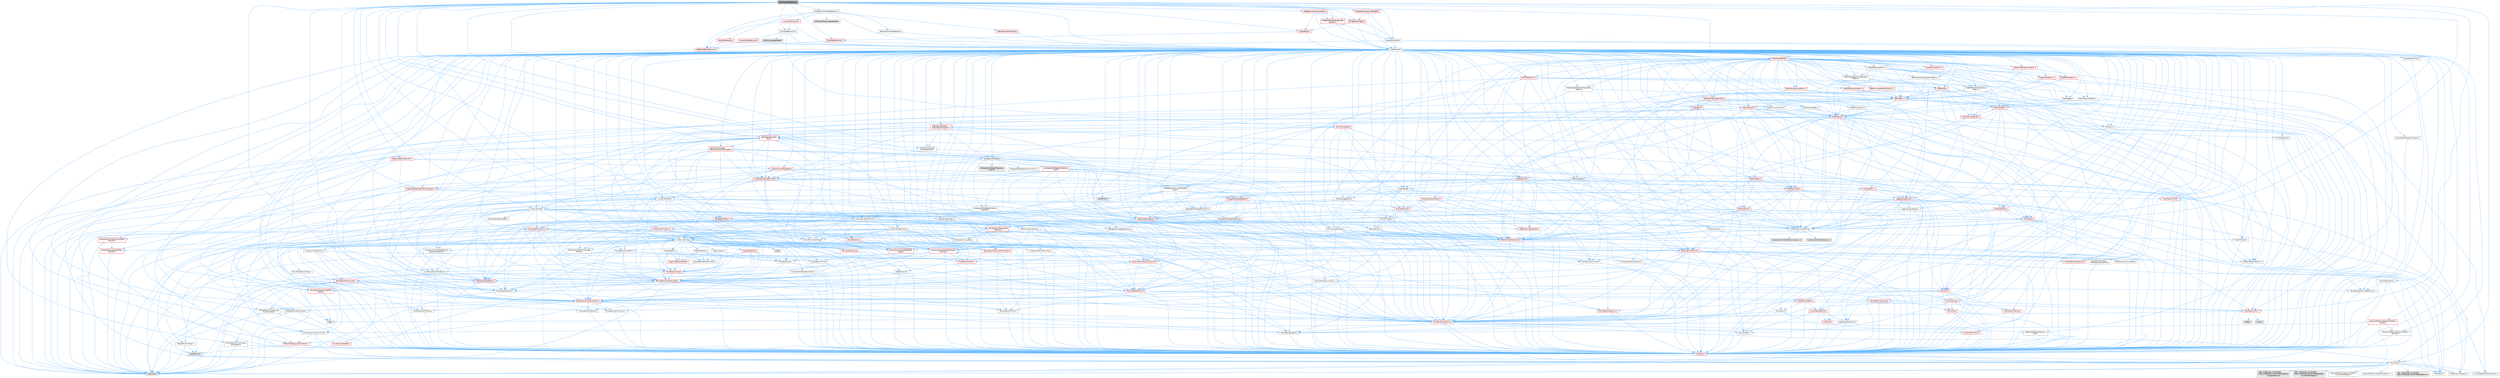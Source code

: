digraph "SCSVImportOptions.h"
{
 // INTERACTIVE_SVG=YES
 // LATEX_PDF_SIZE
  bgcolor="transparent";
  edge [fontname=Helvetica,fontsize=10,labelfontname=Helvetica,labelfontsize=10];
  node [fontname=Helvetica,fontsize=10,shape=box,height=0.2,width=0.4];
  Node1 [id="Node000001",label="SCSVImportOptions.h",height=0.2,width=0.4,color="gray40", fillcolor="grey60", style="filled", fontcolor="black",tooltip=" "];
  Node1 -> Node2 [id="edge1_Node000001_Node000002",color="steelblue1",style="solid",tooltip=" "];
  Node2 [id="Node000002",label="Containers/Array.h",height=0.2,width=0.4,color="grey40", fillcolor="white", style="filled",URL="$df/dd0/Array_8h.html",tooltip=" "];
  Node2 -> Node3 [id="edge2_Node000002_Node000003",color="steelblue1",style="solid",tooltip=" "];
  Node3 [id="Node000003",label="CoreTypes.h",height=0.2,width=0.4,color="red", fillcolor="#FFF0F0", style="filled",URL="$dc/dec/CoreTypes_8h.html",tooltip=" "];
  Node3 -> Node4 [id="edge3_Node000003_Node000004",color="steelblue1",style="solid",tooltip=" "];
  Node4 [id="Node000004",label="HAL/Platform.h",height=0.2,width=0.4,color="grey40", fillcolor="white", style="filled",URL="$d9/dd0/Platform_8h.html",tooltip=" "];
  Node4 -> Node5 [id="edge4_Node000004_Node000005",color="steelblue1",style="solid",tooltip=" "];
  Node5 [id="Node000005",label="Misc/Build.h",height=0.2,width=0.4,color="grey40", fillcolor="white", style="filled",URL="$d3/dbb/Build_8h.html",tooltip=" "];
  Node4 -> Node6 [id="edge5_Node000004_Node000006",color="steelblue1",style="solid",tooltip=" "];
  Node6 [id="Node000006",label="Misc/LargeWorldCoordinates.h",height=0.2,width=0.4,color="grey40", fillcolor="white", style="filled",URL="$d2/dcb/LargeWorldCoordinates_8h.html",tooltip=" "];
  Node4 -> Node7 [id="edge6_Node000004_Node000007",color="steelblue1",style="solid",tooltip=" "];
  Node7 [id="Node000007",label="type_traits",height=0.2,width=0.4,color="grey60", fillcolor="#E0E0E0", style="filled",tooltip=" "];
  Node4 -> Node8 [id="edge7_Node000004_Node000008",color="steelblue1",style="solid",tooltip=" "];
  Node8 [id="Node000008",label="PreprocessorHelpers.h",height=0.2,width=0.4,color="grey40", fillcolor="white", style="filled",URL="$db/ddb/PreprocessorHelpers_8h.html",tooltip=" "];
  Node4 -> Node9 [id="edge8_Node000004_Node000009",color="steelblue1",style="solid",tooltip=" "];
  Node9 [id="Node000009",label="UBT_COMPILED_PLATFORM\l/UBT_COMPILED_PLATFORMPlatform\lCompilerPreSetup.h",height=0.2,width=0.4,color="grey60", fillcolor="#E0E0E0", style="filled",tooltip=" "];
  Node4 -> Node10 [id="edge9_Node000004_Node000010",color="steelblue1",style="solid",tooltip=" "];
  Node10 [id="Node000010",label="GenericPlatform/GenericPlatform\lCompilerPreSetup.h",height=0.2,width=0.4,color="grey40", fillcolor="white", style="filled",URL="$d9/dc8/GenericPlatformCompilerPreSetup_8h.html",tooltip=" "];
  Node4 -> Node11 [id="edge10_Node000004_Node000011",color="steelblue1",style="solid",tooltip=" "];
  Node11 [id="Node000011",label="GenericPlatform/GenericPlatform.h",height=0.2,width=0.4,color="grey40", fillcolor="white", style="filled",URL="$d6/d84/GenericPlatform_8h.html",tooltip=" "];
  Node4 -> Node12 [id="edge11_Node000004_Node000012",color="steelblue1",style="solid",tooltip=" "];
  Node12 [id="Node000012",label="UBT_COMPILED_PLATFORM\l/UBT_COMPILED_PLATFORMPlatform.h",height=0.2,width=0.4,color="grey60", fillcolor="#E0E0E0", style="filled",tooltip=" "];
  Node4 -> Node13 [id="edge12_Node000004_Node000013",color="steelblue1",style="solid",tooltip=" "];
  Node13 [id="Node000013",label="UBT_COMPILED_PLATFORM\l/UBT_COMPILED_PLATFORMPlatform\lCompilerSetup.h",height=0.2,width=0.4,color="grey60", fillcolor="#E0E0E0", style="filled",tooltip=" "];
  Node2 -> Node17 [id="edge13_Node000002_Node000017",color="steelblue1",style="solid",tooltip=" "];
  Node17 [id="Node000017",label="Misc/AssertionMacros.h",height=0.2,width=0.4,color="red", fillcolor="#FFF0F0", style="filled",URL="$d0/dfa/AssertionMacros_8h.html",tooltip=" "];
  Node17 -> Node3 [id="edge14_Node000017_Node000003",color="steelblue1",style="solid",tooltip=" "];
  Node17 -> Node4 [id="edge15_Node000017_Node000004",color="steelblue1",style="solid",tooltip=" "];
  Node17 -> Node18 [id="edge16_Node000017_Node000018",color="steelblue1",style="solid",tooltip=" "];
  Node18 [id="Node000018",label="HAL/PlatformMisc.h",height=0.2,width=0.4,color="red", fillcolor="#FFF0F0", style="filled",URL="$d0/df5/PlatformMisc_8h.html",tooltip=" "];
  Node18 -> Node3 [id="edge17_Node000018_Node000003",color="steelblue1",style="solid",tooltip=" "];
  Node17 -> Node8 [id="edge18_Node000017_Node000008",color="steelblue1",style="solid",tooltip=" "];
  Node17 -> Node54 [id="edge19_Node000017_Node000054",color="steelblue1",style="solid",tooltip=" "];
  Node54 [id="Node000054",label="Templates/EnableIf.h",height=0.2,width=0.4,color="grey40", fillcolor="white", style="filled",URL="$d7/d60/EnableIf_8h.html",tooltip=" "];
  Node54 -> Node3 [id="edge20_Node000054_Node000003",color="steelblue1",style="solid",tooltip=" "];
  Node17 -> Node60 [id="edge21_Node000017_Node000060",color="steelblue1",style="solid",tooltip=" "];
  Node60 [id="Node000060",label="Misc/VarArgs.h",height=0.2,width=0.4,color="grey40", fillcolor="white", style="filled",URL="$d5/d6f/VarArgs_8h.html",tooltip=" "];
  Node60 -> Node3 [id="edge22_Node000060_Node000003",color="steelblue1",style="solid",tooltip=" "];
  Node2 -> Node68 [id="edge23_Node000002_Node000068",color="steelblue1",style="solid",tooltip=" "];
  Node68 [id="Node000068",label="Misc/IntrusiveUnsetOptional\lState.h",height=0.2,width=0.4,color="red", fillcolor="#FFF0F0", style="filled",URL="$d2/d0a/IntrusiveUnsetOptionalState_8h.html",tooltip=" "];
  Node2 -> Node70 [id="edge24_Node000002_Node000070",color="steelblue1",style="solid",tooltip=" "];
  Node70 [id="Node000070",label="Misc/ReverseIterate.h",height=0.2,width=0.4,color="red", fillcolor="#FFF0F0", style="filled",URL="$db/de3/ReverseIterate_8h.html",tooltip=" "];
  Node70 -> Node4 [id="edge25_Node000070_Node000004",color="steelblue1",style="solid",tooltip=" "];
  Node2 -> Node72 [id="edge26_Node000002_Node000072",color="steelblue1",style="solid",tooltip=" "];
  Node72 [id="Node000072",label="HAL/UnrealMemory.h",height=0.2,width=0.4,color="red", fillcolor="#FFF0F0", style="filled",URL="$d9/d96/UnrealMemory_8h.html",tooltip=" "];
  Node72 -> Node3 [id="edge27_Node000072_Node000003",color="steelblue1",style="solid",tooltip=" "];
  Node72 -> Node76 [id="edge28_Node000072_Node000076",color="steelblue1",style="solid",tooltip=" "];
  Node76 [id="Node000076",label="HAL/MemoryBase.h",height=0.2,width=0.4,color="red", fillcolor="#FFF0F0", style="filled",URL="$d6/d9f/MemoryBase_8h.html",tooltip=" "];
  Node76 -> Node3 [id="edge29_Node000076_Node000003",color="steelblue1",style="solid",tooltip=" "];
  Node76 -> Node47 [id="edge30_Node000076_Node000047",color="steelblue1",style="solid",tooltip=" "];
  Node47 [id="Node000047",label="HAL/PlatformAtomics.h",height=0.2,width=0.4,color="red", fillcolor="#FFF0F0", style="filled",URL="$d3/d36/PlatformAtomics_8h.html",tooltip=" "];
  Node47 -> Node3 [id="edge31_Node000047_Node000003",color="steelblue1",style="solid",tooltip=" "];
  Node76 -> Node30 [id="edge32_Node000076_Node000030",color="steelblue1",style="solid",tooltip=" "];
  Node30 [id="Node000030",label="HAL/PlatformCrt.h",height=0.2,width=0.4,color="red", fillcolor="#FFF0F0", style="filled",URL="$d8/d75/PlatformCrt_8h.html",tooltip=" "];
  Node30 -> Node31 [id="edge33_Node000030_Node000031",color="steelblue1",style="solid",tooltip=" "];
  Node31 [id="Node000031",label="new",height=0.2,width=0.4,color="grey60", fillcolor="#E0E0E0", style="filled",tooltip=" "];
  Node30 -> Node32 [id="edge34_Node000030_Node000032",color="steelblue1",style="solid",tooltip=" "];
  Node32 [id="Node000032",label="wchar.h",height=0.2,width=0.4,color="grey60", fillcolor="#E0E0E0", style="filled",tooltip=" "];
  Node30 -> Node33 [id="edge35_Node000030_Node000033",color="steelblue1",style="solid",tooltip=" "];
  Node33 [id="Node000033",label="stddef.h",height=0.2,width=0.4,color="grey60", fillcolor="#E0E0E0", style="filled",tooltip=" "];
  Node76 -> Node77 [id="edge36_Node000076_Node000077",color="steelblue1",style="solid",tooltip=" "];
  Node77 [id="Node000077",label="Misc/Exec.h",height=0.2,width=0.4,color="grey40", fillcolor="white", style="filled",URL="$de/ddb/Exec_8h.html",tooltip=" "];
  Node77 -> Node3 [id="edge37_Node000077_Node000003",color="steelblue1",style="solid",tooltip=" "];
  Node77 -> Node17 [id="edge38_Node000077_Node000017",color="steelblue1",style="solid",tooltip=" "];
  Node76 -> Node78 [id="edge39_Node000076_Node000078",color="steelblue1",style="solid",tooltip=" "];
  Node78 [id="Node000078",label="Misc/OutputDevice.h",height=0.2,width=0.4,color="red", fillcolor="#FFF0F0", style="filled",URL="$d7/d32/OutputDevice_8h.html",tooltip=" "];
  Node78 -> Node25 [id="edge40_Node000078_Node000025",color="steelblue1",style="solid",tooltip=" "];
  Node25 [id="Node000025",label="CoreFwd.h",height=0.2,width=0.4,color="red", fillcolor="#FFF0F0", style="filled",URL="$d1/d1e/CoreFwd_8h.html",tooltip=" "];
  Node25 -> Node3 [id="edge41_Node000025_Node000003",color="steelblue1",style="solid",tooltip=" "];
  Node25 -> Node26 [id="edge42_Node000025_Node000026",color="steelblue1",style="solid",tooltip=" "];
  Node26 [id="Node000026",label="Containers/ContainersFwd.h",height=0.2,width=0.4,color="grey40", fillcolor="white", style="filled",URL="$d4/d0a/ContainersFwd_8h.html",tooltip=" "];
  Node26 -> Node4 [id="edge43_Node000026_Node000004",color="steelblue1",style="solid",tooltip=" "];
  Node26 -> Node3 [id="edge44_Node000026_Node000003",color="steelblue1",style="solid",tooltip=" "];
  Node26 -> Node23 [id="edge45_Node000026_Node000023",color="steelblue1",style="solid",tooltip=" "];
  Node23 [id="Node000023",label="Traits/IsContiguousContainer.h",height=0.2,width=0.4,color="red", fillcolor="#FFF0F0", style="filled",URL="$d5/d3c/IsContiguousContainer_8h.html",tooltip=" "];
  Node23 -> Node3 [id="edge46_Node000023_Node000003",color="steelblue1",style="solid",tooltip=" "];
  Node23 -> Node22 [id="edge47_Node000023_Node000022",color="steelblue1",style="solid",tooltip=" "];
  Node22 [id="Node000022",label="initializer_list",height=0.2,width=0.4,color="grey60", fillcolor="#E0E0E0", style="filled",tooltip=" "];
  Node25 -> Node28 [id="edge48_Node000025_Node000028",color="steelblue1",style="solid",tooltip=" "];
  Node28 [id="Node000028",label="UObject/UObjectHierarchy\lFwd.h",height=0.2,width=0.4,color="grey40", fillcolor="white", style="filled",URL="$d3/d13/UObjectHierarchyFwd_8h.html",tooltip=" "];
  Node78 -> Node3 [id="edge49_Node000078_Node000003",color="steelblue1",style="solid",tooltip=" "];
  Node78 -> Node79 [id="edge50_Node000078_Node000079",color="steelblue1",style="solid",tooltip=" "];
  Node79 [id="Node000079",label="Logging/LogVerbosity.h",height=0.2,width=0.4,color="grey40", fillcolor="white", style="filled",URL="$d2/d8f/LogVerbosity_8h.html",tooltip=" "];
  Node79 -> Node3 [id="edge51_Node000079_Node000003",color="steelblue1",style="solid",tooltip=" "];
  Node78 -> Node60 [id="edge52_Node000078_Node000060",color="steelblue1",style="solid",tooltip=" "];
  Node72 -> Node89 [id="edge53_Node000072_Node000089",color="steelblue1",style="solid",tooltip=" "];
  Node89 [id="Node000089",label="HAL/PlatformMemory.h",height=0.2,width=0.4,color="red", fillcolor="#FFF0F0", style="filled",URL="$de/d68/PlatformMemory_8h.html",tooltip=" "];
  Node89 -> Node3 [id="edge54_Node000089_Node000003",color="steelblue1",style="solid",tooltip=" "];
  Node72 -> Node92 [id="edge55_Node000072_Node000092",color="steelblue1",style="solid",tooltip=" "];
  Node92 [id="Node000092",label="Templates/IsPointer.h",height=0.2,width=0.4,color="grey40", fillcolor="white", style="filled",URL="$d7/d05/IsPointer_8h.html",tooltip=" "];
  Node92 -> Node3 [id="edge56_Node000092_Node000003",color="steelblue1",style="solid",tooltip=" "];
  Node2 -> Node93 [id="edge57_Node000002_Node000093",color="steelblue1",style="solid",tooltip=" "];
  Node93 [id="Node000093",label="Templates/UnrealTypeTraits.h",height=0.2,width=0.4,color="red", fillcolor="#FFF0F0", style="filled",URL="$d2/d2d/UnrealTypeTraits_8h.html",tooltip=" "];
  Node93 -> Node3 [id="edge58_Node000093_Node000003",color="steelblue1",style="solid",tooltip=" "];
  Node93 -> Node92 [id="edge59_Node000093_Node000092",color="steelblue1",style="solid",tooltip=" "];
  Node93 -> Node17 [id="edge60_Node000093_Node000017",color="steelblue1",style="solid",tooltip=" "];
  Node93 -> Node85 [id="edge61_Node000093_Node000085",color="steelblue1",style="solid",tooltip=" "];
  Node85 [id="Node000085",label="Templates/AndOrNot.h",height=0.2,width=0.4,color="grey40", fillcolor="white", style="filled",URL="$db/d0a/AndOrNot_8h.html",tooltip=" "];
  Node85 -> Node3 [id="edge62_Node000085_Node000003",color="steelblue1",style="solid",tooltip=" "];
  Node93 -> Node54 [id="edge63_Node000093_Node000054",color="steelblue1",style="solid",tooltip=" "];
  Node93 -> Node94 [id="edge64_Node000093_Node000094",color="steelblue1",style="solid",tooltip=" "];
  Node94 [id="Node000094",label="Templates/IsArithmetic.h",height=0.2,width=0.4,color="grey40", fillcolor="white", style="filled",URL="$d2/d5d/IsArithmetic_8h.html",tooltip=" "];
  Node94 -> Node3 [id="edge65_Node000094_Node000003",color="steelblue1",style="solid",tooltip=" "];
  Node93 -> Node96 [id="edge66_Node000093_Node000096",color="steelblue1",style="solid",tooltip=" "];
  Node96 [id="Node000096",label="Templates/IsPODType.h",height=0.2,width=0.4,color="grey40", fillcolor="white", style="filled",URL="$d7/db1/IsPODType_8h.html",tooltip=" "];
  Node96 -> Node3 [id="edge67_Node000096_Node000003",color="steelblue1",style="solid",tooltip=" "];
  Node93 -> Node97 [id="edge68_Node000093_Node000097",color="steelblue1",style="solid",tooltip=" "];
  Node97 [id="Node000097",label="Templates/IsUECoreType.h",height=0.2,width=0.4,color="grey40", fillcolor="white", style="filled",URL="$d1/db8/IsUECoreType_8h.html",tooltip=" "];
  Node97 -> Node3 [id="edge69_Node000097_Node000003",color="steelblue1",style="solid",tooltip=" "];
  Node97 -> Node7 [id="edge70_Node000097_Node000007",color="steelblue1",style="solid",tooltip=" "];
  Node93 -> Node86 [id="edge71_Node000093_Node000086",color="steelblue1",style="solid",tooltip=" "];
  Node86 [id="Node000086",label="Templates/IsTriviallyCopy\lConstructible.h",height=0.2,width=0.4,color="grey40", fillcolor="white", style="filled",URL="$d3/d78/IsTriviallyCopyConstructible_8h.html",tooltip=" "];
  Node86 -> Node3 [id="edge72_Node000086_Node000003",color="steelblue1",style="solid",tooltip=" "];
  Node86 -> Node7 [id="edge73_Node000086_Node000007",color="steelblue1",style="solid",tooltip=" "];
  Node2 -> Node98 [id="edge74_Node000002_Node000098",color="steelblue1",style="solid",tooltip=" "];
  Node98 [id="Node000098",label="Templates/UnrealTemplate.h",height=0.2,width=0.4,color="red", fillcolor="#FFF0F0", style="filled",URL="$d4/d24/UnrealTemplate_8h.html",tooltip=" "];
  Node98 -> Node3 [id="edge75_Node000098_Node000003",color="steelblue1",style="solid",tooltip=" "];
  Node98 -> Node92 [id="edge76_Node000098_Node000092",color="steelblue1",style="solid",tooltip=" "];
  Node98 -> Node72 [id="edge77_Node000098_Node000072",color="steelblue1",style="solid",tooltip=" "];
  Node98 -> Node93 [id="edge78_Node000098_Node000093",color="steelblue1",style="solid",tooltip=" "];
  Node98 -> Node101 [id="edge79_Node000098_Node000101",color="steelblue1",style="solid",tooltip=" "];
  Node101 [id="Node000101",label="Templates/RemoveReference.h",height=0.2,width=0.4,color="grey40", fillcolor="white", style="filled",URL="$da/dbe/RemoveReference_8h.html",tooltip=" "];
  Node101 -> Node3 [id="edge80_Node000101_Node000003",color="steelblue1",style="solid",tooltip=" "];
  Node98 -> Node62 [id="edge81_Node000098_Node000062",color="steelblue1",style="solid",tooltip=" "];
  Node62 [id="Node000062",label="Templates/Requires.h",height=0.2,width=0.4,color="grey40", fillcolor="white", style="filled",URL="$dc/d96/Requires_8h.html",tooltip=" "];
  Node62 -> Node54 [id="edge82_Node000062_Node000054",color="steelblue1",style="solid",tooltip=" "];
  Node62 -> Node7 [id="edge83_Node000062_Node000007",color="steelblue1",style="solid",tooltip=" "];
  Node98 -> Node102 [id="edge84_Node000098_Node000102",color="steelblue1",style="solid",tooltip=" "];
  Node102 [id="Node000102",label="Templates/TypeCompatible\lBytes.h",height=0.2,width=0.4,color="red", fillcolor="#FFF0F0", style="filled",URL="$df/d0a/TypeCompatibleBytes_8h.html",tooltip=" "];
  Node102 -> Node3 [id="edge85_Node000102_Node000003",color="steelblue1",style="solid",tooltip=" "];
  Node102 -> Node31 [id="edge86_Node000102_Node000031",color="steelblue1",style="solid",tooltip=" "];
  Node102 -> Node7 [id="edge87_Node000102_Node000007",color="steelblue1",style="solid",tooltip=" "];
  Node98 -> Node23 [id="edge88_Node000098_Node000023",color="steelblue1",style="solid",tooltip=" "];
  Node98 -> Node7 [id="edge89_Node000098_Node000007",color="steelblue1",style="solid",tooltip=" "];
  Node2 -> Node104 [id="edge90_Node000002_Node000104",color="steelblue1",style="solid",tooltip=" "];
  Node104 [id="Node000104",label="Containers/AllowShrinking.h",height=0.2,width=0.4,color="grey40", fillcolor="white", style="filled",URL="$d7/d1a/AllowShrinking_8h.html",tooltip=" "];
  Node104 -> Node3 [id="edge91_Node000104_Node000003",color="steelblue1",style="solid",tooltip=" "];
  Node2 -> Node105 [id="edge92_Node000002_Node000105",color="steelblue1",style="solid",tooltip=" "];
  Node105 [id="Node000105",label="Containers/ContainerAllocation\lPolicies.h",height=0.2,width=0.4,color="red", fillcolor="#FFF0F0", style="filled",URL="$d7/dff/ContainerAllocationPolicies_8h.html",tooltip=" "];
  Node105 -> Node3 [id="edge93_Node000105_Node000003",color="steelblue1",style="solid",tooltip=" "];
  Node105 -> Node105 [id="edge94_Node000105_Node000105",color="steelblue1",style="solid",tooltip=" "];
  Node105 -> Node107 [id="edge95_Node000105_Node000107",color="steelblue1",style="solid",tooltip=" "];
  Node107 [id="Node000107",label="HAL/PlatformMath.h",height=0.2,width=0.4,color="red", fillcolor="#FFF0F0", style="filled",URL="$dc/d53/PlatformMath_8h.html",tooltip=" "];
  Node107 -> Node3 [id="edge96_Node000107_Node000003",color="steelblue1",style="solid",tooltip=" "];
  Node105 -> Node72 [id="edge97_Node000105_Node000072",color="steelblue1",style="solid",tooltip=" "];
  Node105 -> Node40 [id="edge98_Node000105_Node000040",color="steelblue1",style="solid",tooltip=" "];
  Node40 [id="Node000040",label="Math/NumericLimits.h",height=0.2,width=0.4,color="grey40", fillcolor="white", style="filled",URL="$df/d1b/NumericLimits_8h.html",tooltip=" "];
  Node40 -> Node3 [id="edge99_Node000040_Node000003",color="steelblue1",style="solid",tooltip=" "];
  Node105 -> Node17 [id="edge100_Node000105_Node000017",color="steelblue1",style="solid",tooltip=" "];
  Node105 -> Node116 [id="edge101_Node000105_Node000116",color="steelblue1",style="solid",tooltip=" "];
  Node116 [id="Node000116",label="Templates/MemoryOps.h",height=0.2,width=0.4,color="red", fillcolor="#FFF0F0", style="filled",URL="$db/dea/MemoryOps_8h.html",tooltip=" "];
  Node116 -> Node3 [id="edge102_Node000116_Node000003",color="steelblue1",style="solid",tooltip=" "];
  Node116 -> Node72 [id="edge103_Node000116_Node000072",color="steelblue1",style="solid",tooltip=" "];
  Node116 -> Node87 [id="edge104_Node000116_Node000087",color="steelblue1",style="solid",tooltip=" "];
  Node87 [id="Node000087",label="Templates/IsTriviallyCopy\lAssignable.h",height=0.2,width=0.4,color="grey40", fillcolor="white", style="filled",URL="$d2/df2/IsTriviallyCopyAssignable_8h.html",tooltip=" "];
  Node87 -> Node3 [id="edge105_Node000087_Node000003",color="steelblue1",style="solid",tooltip=" "];
  Node87 -> Node7 [id="edge106_Node000087_Node000007",color="steelblue1",style="solid",tooltip=" "];
  Node116 -> Node86 [id="edge107_Node000116_Node000086",color="steelblue1",style="solid",tooltip=" "];
  Node116 -> Node62 [id="edge108_Node000116_Node000062",color="steelblue1",style="solid",tooltip=" "];
  Node116 -> Node93 [id="edge109_Node000116_Node000093",color="steelblue1",style="solid",tooltip=" "];
  Node116 -> Node31 [id="edge110_Node000116_Node000031",color="steelblue1",style="solid",tooltip=" "];
  Node116 -> Node7 [id="edge111_Node000116_Node000007",color="steelblue1",style="solid",tooltip=" "];
  Node105 -> Node102 [id="edge112_Node000105_Node000102",color="steelblue1",style="solid",tooltip=" "];
  Node105 -> Node7 [id="edge113_Node000105_Node000007",color="steelblue1",style="solid",tooltip=" "];
  Node2 -> Node117 [id="edge114_Node000002_Node000117",color="steelblue1",style="solid",tooltip=" "];
  Node117 [id="Node000117",label="Containers/ContainerElement\lTypeCompatibility.h",height=0.2,width=0.4,color="grey40", fillcolor="white", style="filled",URL="$df/ddf/ContainerElementTypeCompatibility_8h.html",tooltip=" "];
  Node117 -> Node3 [id="edge115_Node000117_Node000003",color="steelblue1",style="solid",tooltip=" "];
  Node117 -> Node93 [id="edge116_Node000117_Node000093",color="steelblue1",style="solid",tooltip=" "];
  Node2 -> Node118 [id="edge117_Node000002_Node000118",color="steelblue1",style="solid",tooltip=" "];
  Node118 [id="Node000118",label="Serialization/Archive.h",height=0.2,width=0.4,color="red", fillcolor="#FFF0F0", style="filled",URL="$d7/d3b/Archive_8h.html",tooltip=" "];
  Node118 -> Node25 [id="edge118_Node000118_Node000025",color="steelblue1",style="solid",tooltip=" "];
  Node118 -> Node3 [id="edge119_Node000118_Node000003",color="steelblue1",style="solid",tooltip=" "];
  Node118 -> Node119 [id="edge120_Node000118_Node000119",color="steelblue1",style="solid",tooltip=" "];
  Node119 [id="Node000119",label="HAL/PlatformProperties.h",height=0.2,width=0.4,color="red", fillcolor="#FFF0F0", style="filled",URL="$d9/db0/PlatformProperties_8h.html",tooltip=" "];
  Node119 -> Node3 [id="edge121_Node000119_Node000003",color="steelblue1",style="solid",tooltip=" "];
  Node118 -> Node122 [id="edge122_Node000118_Node000122",color="steelblue1",style="solid",tooltip=" "];
  Node122 [id="Node000122",label="Internationalization\l/TextNamespaceFwd.h",height=0.2,width=0.4,color="grey40", fillcolor="white", style="filled",URL="$d8/d97/TextNamespaceFwd_8h.html",tooltip=" "];
  Node122 -> Node3 [id="edge123_Node000122_Node000003",color="steelblue1",style="solid",tooltip=" "];
  Node118 -> Node17 [id="edge124_Node000118_Node000017",color="steelblue1",style="solid",tooltip=" "];
  Node118 -> Node5 [id="edge125_Node000118_Node000005",color="steelblue1",style="solid",tooltip=" "];
  Node118 -> Node123 [id="edge126_Node000118_Node000123",color="steelblue1",style="solid",tooltip=" "];
  Node123 [id="Node000123",label="Misc/EngineVersionBase.h",height=0.2,width=0.4,color="grey40", fillcolor="white", style="filled",URL="$d5/d2b/EngineVersionBase_8h.html",tooltip=" "];
  Node123 -> Node3 [id="edge127_Node000123_Node000003",color="steelblue1",style="solid",tooltip=" "];
  Node118 -> Node60 [id="edge128_Node000118_Node000060",color="steelblue1",style="solid",tooltip=" "];
  Node118 -> Node54 [id="edge129_Node000118_Node000054",color="steelblue1",style="solid",tooltip=" "];
  Node118 -> Node126 [id="edge130_Node000118_Node000126",color="steelblue1",style="solid",tooltip=" "];
  Node126 [id="Node000126",label="Templates/IsEnumClass.h",height=0.2,width=0.4,color="grey40", fillcolor="white", style="filled",URL="$d7/d15/IsEnumClass_8h.html",tooltip=" "];
  Node126 -> Node3 [id="edge131_Node000126_Node000003",color="steelblue1",style="solid",tooltip=" "];
  Node126 -> Node85 [id="edge132_Node000126_Node000085",color="steelblue1",style="solid",tooltip=" "];
  Node118 -> Node98 [id="edge133_Node000118_Node000098",color="steelblue1",style="solid",tooltip=" "];
  Node118 -> Node127 [id="edge134_Node000118_Node000127",color="steelblue1",style="solid",tooltip=" "];
  Node127 [id="Node000127",label="UObject/ObjectVersion.h",height=0.2,width=0.4,color="grey40", fillcolor="white", style="filled",URL="$da/d63/ObjectVersion_8h.html",tooltip=" "];
  Node127 -> Node3 [id="edge135_Node000127_Node000003",color="steelblue1",style="solid",tooltip=" "];
  Node2 -> Node128 [id="edge136_Node000002_Node000128",color="steelblue1",style="solid",tooltip=" "];
  Node128 [id="Node000128",label="Serialization/MemoryImage\lWriter.h",height=0.2,width=0.4,color="grey40", fillcolor="white", style="filled",URL="$d0/d08/MemoryImageWriter_8h.html",tooltip=" "];
  Node128 -> Node3 [id="edge137_Node000128_Node000003",color="steelblue1",style="solid",tooltip=" "];
  Node128 -> Node129 [id="edge138_Node000128_Node000129",color="steelblue1",style="solid",tooltip=" "];
  Node129 [id="Node000129",label="Serialization/MemoryLayout.h",height=0.2,width=0.4,color="red", fillcolor="#FFF0F0", style="filled",URL="$d7/d66/MemoryLayout_8h.html",tooltip=" "];
  Node129 -> Node132 [id="edge139_Node000129_Node000132",color="steelblue1",style="solid",tooltip=" "];
  Node132 [id="Node000132",label="Containers/EnumAsByte.h",height=0.2,width=0.4,color="grey40", fillcolor="white", style="filled",URL="$d6/d9a/EnumAsByte_8h.html",tooltip=" "];
  Node132 -> Node3 [id="edge140_Node000132_Node000003",color="steelblue1",style="solid",tooltip=" "];
  Node132 -> Node96 [id="edge141_Node000132_Node000096",color="steelblue1",style="solid",tooltip=" "];
  Node132 -> Node133 [id="edge142_Node000132_Node000133",color="steelblue1",style="solid",tooltip=" "];
  Node133 [id="Node000133",label="Templates/TypeHash.h",height=0.2,width=0.4,color="red", fillcolor="#FFF0F0", style="filled",URL="$d1/d62/TypeHash_8h.html",tooltip=" "];
  Node133 -> Node3 [id="edge143_Node000133_Node000003",color="steelblue1",style="solid",tooltip=" "];
  Node133 -> Node62 [id="edge144_Node000133_Node000062",color="steelblue1",style="solid",tooltip=" "];
  Node133 -> Node134 [id="edge145_Node000133_Node000134",color="steelblue1",style="solid",tooltip=" "];
  Node134 [id="Node000134",label="Misc/Crc.h",height=0.2,width=0.4,color="red", fillcolor="#FFF0F0", style="filled",URL="$d4/dd2/Crc_8h.html",tooltip=" "];
  Node134 -> Node3 [id="edge146_Node000134_Node000003",color="steelblue1",style="solid",tooltip=" "];
  Node134 -> Node74 [id="edge147_Node000134_Node000074",color="steelblue1",style="solid",tooltip=" "];
  Node74 [id="Node000074",label="HAL/PlatformString.h",height=0.2,width=0.4,color="red", fillcolor="#FFF0F0", style="filled",URL="$db/db5/PlatformString_8h.html",tooltip=" "];
  Node74 -> Node3 [id="edge148_Node000074_Node000003",color="steelblue1",style="solid",tooltip=" "];
  Node134 -> Node17 [id="edge149_Node000134_Node000017",color="steelblue1",style="solid",tooltip=" "];
  Node134 -> Node135 [id="edge150_Node000134_Node000135",color="steelblue1",style="solid",tooltip=" "];
  Node135 [id="Node000135",label="Misc/CString.h",height=0.2,width=0.4,color="red", fillcolor="#FFF0F0", style="filled",URL="$d2/d49/CString_8h.html",tooltip=" "];
  Node135 -> Node3 [id="edge151_Node000135_Node000003",color="steelblue1",style="solid",tooltip=" "];
  Node135 -> Node30 [id="edge152_Node000135_Node000030",color="steelblue1",style="solid",tooltip=" "];
  Node135 -> Node74 [id="edge153_Node000135_Node000074",color="steelblue1",style="solid",tooltip=" "];
  Node135 -> Node17 [id="edge154_Node000135_Node000017",color="steelblue1",style="solid",tooltip=" "];
  Node135 -> Node136 [id="edge155_Node000135_Node000136",color="steelblue1",style="solid",tooltip=" "];
  Node136 [id="Node000136",label="Misc/Char.h",height=0.2,width=0.4,color="red", fillcolor="#FFF0F0", style="filled",URL="$d0/d58/Char_8h.html",tooltip=" "];
  Node136 -> Node3 [id="edge156_Node000136_Node000003",color="steelblue1",style="solid",tooltip=" "];
  Node136 -> Node7 [id="edge157_Node000136_Node000007",color="steelblue1",style="solid",tooltip=" "];
  Node135 -> Node60 [id="edge158_Node000135_Node000060",color="steelblue1",style="solid",tooltip=" "];
  Node134 -> Node136 [id="edge159_Node000134_Node000136",color="steelblue1",style="solid",tooltip=" "];
  Node134 -> Node93 [id="edge160_Node000134_Node000093",color="steelblue1",style="solid",tooltip=" "];
  Node133 -> Node7 [id="edge161_Node000133_Node000007",color="steelblue1",style="solid",tooltip=" "];
  Node129 -> Node72 [id="edge162_Node000129_Node000072",color="steelblue1",style="solid",tooltip=" "];
  Node129 -> Node54 [id="edge163_Node000129_Node000054",color="steelblue1",style="solid",tooltip=" "];
  Node129 -> Node98 [id="edge164_Node000129_Node000098",color="steelblue1",style="solid",tooltip=" "];
  Node2 -> Node142 [id="edge165_Node000002_Node000142",color="steelblue1",style="solid",tooltip=" "];
  Node142 [id="Node000142",label="Algo/Heapify.h",height=0.2,width=0.4,color="grey40", fillcolor="white", style="filled",URL="$d0/d2a/Heapify_8h.html",tooltip=" "];
  Node142 -> Node143 [id="edge166_Node000142_Node000143",color="steelblue1",style="solid",tooltip=" "];
  Node143 [id="Node000143",label="Algo/Impl/BinaryHeap.h",height=0.2,width=0.4,color="red", fillcolor="#FFF0F0", style="filled",URL="$d7/da3/Algo_2Impl_2BinaryHeap_8h.html",tooltip=" "];
  Node143 -> Node144 [id="edge167_Node000143_Node000144",color="steelblue1",style="solid",tooltip=" "];
  Node144 [id="Node000144",label="Templates/Invoke.h",height=0.2,width=0.4,color="red", fillcolor="#FFF0F0", style="filled",URL="$d7/deb/Invoke_8h.html",tooltip=" "];
  Node144 -> Node3 [id="edge168_Node000144_Node000003",color="steelblue1",style="solid",tooltip=" "];
  Node144 -> Node98 [id="edge169_Node000144_Node000098",color="steelblue1",style="solid",tooltip=" "];
  Node144 -> Node7 [id="edge170_Node000144_Node000007",color="steelblue1",style="solid",tooltip=" "];
  Node143 -> Node7 [id="edge171_Node000143_Node000007",color="steelblue1",style="solid",tooltip=" "];
  Node142 -> Node148 [id="edge172_Node000142_Node000148",color="steelblue1",style="solid",tooltip=" "];
  Node148 [id="Node000148",label="Templates/IdentityFunctor.h",height=0.2,width=0.4,color="grey40", fillcolor="white", style="filled",URL="$d7/d2e/IdentityFunctor_8h.html",tooltip=" "];
  Node148 -> Node4 [id="edge173_Node000148_Node000004",color="steelblue1",style="solid",tooltip=" "];
  Node142 -> Node144 [id="edge174_Node000142_Node000144",color="steelblue1",style="solid",tooltip=" "];
  Node142 -> Node149 [id="edge175_Node000142_Node000149",color="steelblue1",style="solid",tooltip=" "];
  Node149 [id="Node000149",label="Templates/Less.h",height=0.2,width=0.4,color="grey40", fillcolor="white", style="filled",URL="$de/dc8/Less_8h.html",tooltip=" "];
  Node149 -> Node3 [id="edge176_Node000149_Node000003",color="steelblue1",style="solid",tooltip=" "];
  Node149 -> Node98 [id="edge177_Node000149_Node000098",color="steelblue1",style="solid",tooltip=" "];
  Node142 -> Node98 [id="edge178_Node000142_Node000098",color="steelblue1",style="solid",tooltip=" "];
  Node2 -> Node150 [id="edge179_Node000002_Node000150",color="steelblue1",style="solid",tooltip=" "];
  Node150 [id="Node000150",label="Algo/HeapSort.h",height=0.2,width=0.4,color="grey40", fillcolor="white", style="filled",URL="$d3/d92/HeapSort_8h.html",tooltip=" "];
  Node150 -> Node143 [id="edge180_Node000150_Node000143",color="steelblue1",style="solid",tooltip=" "];
  Node150 -> Node148 [id="edge181_Node000150_Node000148",color="steelblue1",style="solid",tooltip=" "];
  Node150 -> Node149 [id="edge182_Node000150_Node000149",color="steelblue1",style="solid",tooltip=" "];
  Node150 -> Node98 [id="edge183_Node000150_Node000098",color="steelblue1",style="solid",tooltip=" "];
  Node2 -> Node151 [id="edge184_Node000002_Node000151",color="steelblue1",style="solid",tooltip=" "];
  Node151 [id="Node000151",label="Algo/IsHeap.h",height=0.2,width=0.4,color="grey40", fillcolor="white", style="filled",URL="$de/d32/IsHeap_8h.html",tooltip=" "];
  Node151 -> Node143 [id="edge185_Node000151_Node000143",color="steelblue1",style="solid",tooltip=" "];
  Node151 -> Node148 [id="edge186_Node000151_Node000148",color="steelblue1",style="solid",tooltip=" "];
  Node151 -> Node144 [id="edge187_Node000151_Node000144",color="steelblue1",style="solid",tooltip=" "];
  Node151 -> Node149 [id="edge188_Node000151_Node000149",color="steelblue1",style="solid",tooltip=" "];
  Node151 -> Node98 [id="edge189_Node000151_Node000098",color="steelblue1",style="solid",tooltip=" "];
  Node2 -> Node143 [id="edge190_Node000002_Node000143",color="steelblue1",style="solid",tooltip=" "];
  Node2 -> Node152 [id="edge191_Node000002_Node000152",color="steelblue1",style="solid",tooltip=" "];
  Node152 [id="Node000152",label="Algo/StableSort.h",height=0.2,width=0.4,color="red", fillcolor="#FFF0F0", style="filled",URL="$d7/d3c/StableSort_8h.html",tooltip=" "];
  Node152 -> Node148 [id="edge192_Node000152_Node000148",color="steelblue1",style="solid",tooltip=" "];
  Node152 -> Node144 [id="edge193_Node000152_Node000144",color="steelblue1",style="solid",tooltip=" "];
  Node152 -> Node149 [id="edge194_Node000152_Node000149",color="steelblue1",style="solid",tooltip=" "];
  Node152 -> Node98 [id="edge195_Node000152_Node000098",color="steelblue1",style="solid",tooltip=" "];
  Node2 -> Node155 [id="edge196_Node000002_Node000155",color="steelblue1",style="solid",tooltip=" "];
  Node155 [id="Node000155",label="Concepts/GetTypeHashable.h",height=0.2,width=0.4,color="grey40", fillcolor="white", style="filled",URL="$d3/da2/GetTypeHashable_8h.html",tooltip=" "];
  Node155 -> Node3 [id="edge197_Node000155_Node000003",color="steelblue1",style="solid",tooltip=" "];
  Node155 -> Node133 [id="edge198_Node000155_Node000133",color="steelblue1",style="solid",tooltip=" "];
  Node2 -> Node148 [id="edge199_Node000002_Node000148",color="steelblue1",style="solid",tooltip=" "];
  Node2 -> Node144 [id="edge200_Node000002_Node000144",color="steelblue1",style="solid",tooltip=" "];
  Node2 -> Node149 [id="edge201_Node000002_Node000149",color="steelblue1",style="solid",tooltip=" "];
  Node2 -> Node156 [id="edge202_Node000002_Node000156",color="steelblue1",style="solid",tooltip=" "];
  Node156 [id="Node000156",label="Templates/LosesQualifiers\lFromTo.h",height=0.2,width=0.4,color="red", fillcolor="#FFF0F0", style="filled",URL="$d2/db3/LosesQualifiersFromTo_8h.html",tooltip=" "];
  Node156 -> Node7 [id="edge203_Node000156_Node000007",color="steelblue1",style="solid",tooltip=" "];
  Node2 -> Node62 [id="edge204_Node000002_Node000062",color="steelblue1",style="solid",tooltip=" "];
  Node2 -> Node157 [id="edge205_Node000002_Node000157",color="steelblue1",style="solid",tooltip=" "];
  Node157 [id="Node000157",label="Templates/Sorting.h",height=0.2,width=0.4,color="red", fillcolor="#FFF0F0", style="filled",URL="$d3/d9e/Sorting_8h.html",tooltip=" "];
  Node157 -> Node3 [id="edge206_Node000157_Node000003",color="steelblue1",style="solid",tooltip=" "];
  Node157 -> Node107 [id="edge207_Node000157_Node000107",color="steelblue1",style="solid",tooltip=" "];
  Node157 -> Node149 [id="edge208_Node000157_Node000149",color="steelblue1",style="solid",tooltip=" "];
  Node2 -> Node161 [id="edge209_Node000002_Node000161",color="steelblue1",style="solid",tooltip=" "];
  Node161 [id="Node000161",label="Templates/AlignmentTemplates.h",height=0.2,width=0.4,color="red", fillcolor="#FFF0F0", style="filled",URL="$dd/d32/AlignmentTemplates_8h.html",tooltip=" "];
  Node161 -> Node3 [id="edge210_Node000161_Node000003",color="steelblue1",style="solid",tooltip=" "];
  Node161 -> Node92 [id="edge211_Node000161_Node000092",color="steelblue1",style="solid",tooltip=" "];
  Node2 -> Node21 [id="edge212_Node000002_Node000021",color="steelblue1",style="solid",tooltip=" "];
  Node21 [id="Node000021",label="Traits/ElementType.h",height=0.2,width=0.4,color="grey40", fillcolor="white", style="filled",URL="$d5/d4f/ElementType_8h.html",tooltip=" "];
  Node21 -> Node4 [id="edge213_Node000021_Node000004",color="steelblue1",style="solid",tooltip=" "];
  Node21 -> Node22 [id="edge214_Node000021_Node000022",color="steelblue1",style="solid",tooltip=" "];
  Node21 -> Node7 [id="edge215_Node000021_Node000007",color="steelblue1",style="solid",tooltip=" "];
  Node2 -> Node113 [id="edge216_Node000002_Node000113",color="steelblue1",style="solid",tooltip=" "];
  Node113 [id="Node000113",label="limits",height=0.2,width=0.4,color="grey60", fillcolor="#E0E0E0", style="filled",tooltip=" "];
  Node2 -> Node7 [id="edge217_Node000002_Node000007",color="steelblue1",style="solid",tooltip=" "];
  Node1 -> Node162 [id="edge218_Node000001_Node000162",color="steelblue1",style="solid",tooltip=" "];
  Node162 [id="Node000162",label="Containers/BitArray.h",height=0.2,width=0.4,color="grey40", fillcolor="white", style="filled",URL="$d1/de4/BitArray_8h.html",tooltip=" "];
  Node162 -> Node105 [id="edge219_Node000162_Node000105",color="steelblue1",style="solid",tooltip=" "];
  Node162 -> Node3 [id="edge220_Node000162_Node000003",color="steelblue1",style="solid",tooltip=" "];
  Node162 -> Node47 [id="edge221_Node000162_Node000047",color="steelblue1",style="solid",tooltip=" "];
  Node162 -> Node72 [id="edge222_Node000162_Node000072",color="steelblue1",style="solid",tooltip=" "];
  Node162 -> Node160 [id="edge223_Node000162_Node000160",color="steelblue1",style="solid",tooltip=" "];
  Node160 [id="Node000160",label="Math/UnrealMathUtility.h",height=0.2,width=0.4,color="red", fillcolor="#FFF0F0", style="filled",URL="$db/db8/UnrealMathUtility_8h.html",tooltip=" "];
  Node160 -> Node3 [id="edge224_Node000160_Node000003",color="steelblue1",style="solid",tooltip=" "];
  Node160 -> Node17 [id="edge225_Node000160_Node000017",color="steelblue1",style="solid",tooltip=" "];
  Node160 -> Node107 [id="edge226_Node000160_Node000107",color="steelblue1",style="solid",tooltip=" "];
  Node160 -> Node62 [id="edge227_Node000160_Node000062",color="steelblue1",style="solid",tooltip=" "];
  Node162 -> Node17 [id="edge228_Node000162_Node000017",color="steelblue1",style="solid",tooltip=" "];
  Node162 -> Node42 [id="edge229_Node000162_Node000042",color="steelblue1",style="solid",tooltip=" "];
  Node42 [id="Node000042",label="Misc/EnumClassFlags.h",height=0.2,width=0.4,color="grey40", fillcolor="white", style="filled",URL="$d8/de7/EnumClassFlags_8h.html",tooltip=" "];
  Node162 -> Node118 [id="edge230_Node000162_Node000118",color="steelblue1",style="solid",tooltip=" "];
  Node162 -> Node128 [id="edge231_Node000162_Node000128",color="steelblue1",style="solid",tooltip=" "];
  Node162 -> Node129 [id="edge232_Node000162_Node000129",color="steelblue1",style="solid",tooltip=" "];
  Node162 -> Node54 [id="edge233_Node000162_Node000054",color="steelblue1",style="solid",tooltip=" "];
  Node162 -> Node144 [id="edge234_Node000162_Node000144",color="steelblue1",style="solid",tooltip=" "];
  Node162 -> Node98 [id="edge235_Node000162_Node000098",color="steelblue1",style="solid",tooltip=" "];
  Node162 -> Node93 [id="edge236_Node000162_Node000093",color="steelblue1",style="solid",tooltip=" "];
  Node1 -> Node163 [id="edge237_Node000001_Node000163",color="steelblue1",style="solid",tooltip=" "];
  Node163 [id="Node000163",label="Containers/Set.h",height=0.2,width=0.4,color="grey40", fillcolor="white", style="filled",URL="$d4/d45/Set_8h.html",tooltip=" "];
  Node163 -> Node105 [id="edge238_Node000163_Node000105",color="steelblue1",style="solid",tooltip=" "];
  Node163 -> Node117 [id="edge239_Node000163_Node000117",color="steelblue1",style="solid",tooltip=" "];
  Node163 -> Node164 [id="edge240_Node000163_Node000164",color="steelblue1",style="solid",tooltip=" "];
  Node164 [id="Node000164",label="Containers/SetUtilities.h",height=0.2,width=0.4,color="grey40", fillcolor="white", style="filled",URL="$dc/de5/SetUtilities_8h.html",tooltip=" "];
  Node164 -> Node3 [id="edge241_Node000164_Node000003",color="steelblue1",style="solid",tooltip=" "];
  Node164 -> Node129 [id="edge242_Node000164_Node000129",color="steelblue1",style="solid",tooltip=" "];
  Node164 -> Node116 [id="edge243_Node000164_Node000116",color="steelblue1",style="solid",tooltip=" "];
  Node164 -> Node93 [id="edge244_Node000164_Node000093",color="steelblue1",style="solid",tooltip=" "];
  Node163 -> Node165 [id="edge245_Node000163_Node000165",color="steelblue1",style="solid",tooltip=" "];
  Node165 [id="Node000165",label="Containers/SparseArray.h",height=0.2,width=0.4,color="grey40", fillcolor="white", style="filled",URL="$d5/dbf/SparseArray_8h.html",tooltip=" "];
  Node165 -> Node3 [id="edge246_Node000165_Node000003",color="steelblue1",style="solid",tooltip=" "];
  Node165 -> Node17 [id="edge247_Node000165_Node000017",color="steelblue1",style="solid",tooltip=" "];
  Node165 -> Node72 [id="edge248_Node000165_Node000072",color="steelblue1",style="solid",tooltip=" "];
  Node165 -> Node93 [id="edge249_Node000165_Node000093",color="steelblue1",style="solid",tooltip=" "];
  Node165 -> Node98 [id="edge250_Node000165_Node000098",color="steelblue1",style="solid",tooltip=" "];
  Node165 -> Node105 [id="edge251_Node000165_Node000105",color="steelblue1",style="solid",tooltip=" "];
  Node165 -> Node149 [id="edge252_Node000165_Node000149",color="steelblue1",style="solid",tooltip=" "];
  Node165 -> Node2 [id="edge253_Node000165_Node000002",color="steelblue1",style="solid",tooltip=" "];
  Node165 -> Node160 [id="edge254_Node000165_Node000160",color="steelblue1",style="solid",tooltip=" "];
  Node165 -> Node166 [id="edge255_Node000165_Node000166",color="steelblue1",style="solid",tooltip=" "];
  Node166 [id="Node000166",label="Containers/ScriptArray.h",height=0.2,width=0.4,color="grey40", fillcolor="white", style="filled",URL="$dc/daf/ScriptArray_8h.html",tooltip=" "];
  Node166 -> Node3 [id="edge256_Node000166_Node000003",color="steelblue1",style="solid",tooltip=" "];
  Node166 -> Node17 [id="edge257_Node000166_Node000017",color="steelblue1",style="solid",tooltip=" "];
  Node166 -> Node72 [id="edge258_Node000166_Node000072",color="steelblue1",style="solid",tooltip=" "];
  Node166 -> Node104 [id="edge259_Node000166_Node000104",color="steelblue1",style="solid",tooltip=" "];
  Node166 -> Node105 [id="edge260_Node000166_Node000105",color="steelblue1",style="solid",tooltip=" "];
  Node166 -> Node2 [id="edge261_Node000166_Node000002",color="steelblue1",style="solid",tooltip=" "];
  Node166 -> Node22 [id="edge262_Node000166_Node000022",color="steelblue1",style="solid",tooltip=" "];
  Node165 -> Node162 [id="edge263_Node000165_Node000162",color="steelblue1",style="solid",tooltip=" "];
  Node165 -> Node167 [id="edge264_Node000165_Node000167",color="steelblue1",style="solid",tooltip=" "];
  Node167 [id="Node000167",label="Serialization/Structured\lArchive.h",height=0.2,width=0.4,color="red", fillcolor="#FFF0F0", style="filled",URL="$d9/d1e/StructuredArchive_8h.html",tooltip=" "];
  Node167 -> Node2 [id="edge265_Node000167_Node000002",color="steelblue1",style="solid",tooltip=" "];
  Node167 -> Node105 [id="edge266_Node000167_Node000105",color="steelblue1",style="solid",tooltip=" "];
  Node167 -> Node3 [id="edge267_Node000167_Node000003",color="steelblue1",style="solid",tooltip=" "];
  Node167 -> Node5 [id="edge268_Node000167_Node000005",color="steelblue1",style="solid",tooltip=" "];
  Node167 -> Node118 [id="edge269_Node000167_Node000118",color="steelblue1",style="solid",tooltip=" "];
  Node167 -> Node178 [id="edge270_Node000167_Node000178",color="steelblue1",style="solid",tooltip=" "];
  Node178 [id="Node000178",label="Templates/UniqueObj.h",height=0.2,width=0.4,color="grey40", fillcolor="white", style="filled",URL="$da/d95/UniqueObj_8h.html",tooltip=" "];
  Node178 -> Node3 [id="edge271_Node000178_Node000003",color="steelblue1",style="solid",tooltip=" "];
  Node178 -> Node179 [id="edge272_Node000178_Node000179",color="steelblue1",style="solid",tooltip=" "];
  Node179 [id="Node000179",label="Templates/UniquePtr.h",height=0.2,width=0.4,color="grey40", fillcolor="white", style="filled",URL="$de/d1a/UniquePtr_8h.html",tooltip=" "];
  Node179 -> Node3 [id="edge273_Node000179_Node000003",color="steelblue1",style="solid",tooltip=" "];
  Node179 -> Node98 [id="edge274_Node000179_Node000098",color="steelblue1",style="solid",tooltip=" "];
  Node179 -> Node180 [id="edge275_Node000179_Node000180",color="steelblue1",style="solid",tooltip=" "];
  Node180 [id="Node000180",label="Templates/IsArray.h",height=0.2,width=0.4,color="grey40", fillcolor="white", style="filled",URL="$d8/d8d/IsArray_8h.html",tooltip=" "];
  Node180 -> Node3 [id="edge276_Node000180_Node000003",color="steelblue1",style="solid",tooltip=" "];
  Node179 -> Node181 [id="edge277_Node000179_Node000181",color="steelblue1",style="solid",tooltip=" "];
  Node181 [id="Node000181",label="Templates/RemoveExtent.h",height=0.2,width=0.4,color="grey40", fillcolor="white", style="filled",URL="$dc/de9/RemoveExtent_8h.html",tooltip=" "];
  Node181 -> Node3 [id="edge278_Node000181_Node000003",color="steelblue1",style="solid",tooltip=" "];
  Node179 -> Node62 [id="edge279_Node000179_Node000062",color="steelblue1",style="solid",tooltip=" "];
  Node179 -> Node129 [id="edge280_Node000179_Node000129",color="steelblue1",style="solid",tooltip=" "];
  Node179 -> Node7 [id="edge281_Node000179_Node000007",color="steelblue1",style="solid",tooltip=" "];
  Node165 -> Node128 [id="edge282_Node000165_Node000128",color="steelblue1",style="solid",tooltip=" "];
  Node165 -> Node183 [id="edge283_Node000165_Node000183",color="steelblue1",style="solid",tooltip=" "];
  Node183 [id="Node000183",label="Containers/UnrealString.h",height=0.2,width=0.4,color="grey40", fillcolor="white", style="filled",URL="$d5/dba/UnrealString_8h.html",tooltip=" "];
  Node183 -> Node184 [id="edge284_Node000183_Node000184",color="steelblue1",style="solid",tooltip=" "];
  Node184 [id="Node000184",label="Containers/UnrealStringIncludes.h.inl",height=0.2,width=0.4,color="grey60", fillcolor="#E0E0E0", style="filled",tooltip=" "];
  Node183 -> Node185 [id="edge285_Node000183_Node000185",color="steelblue1",style="solid",tooltip=" "];
  Node185 [id="Node000185",label="Containers/UnrealString.h.inl",height=0.2,width=0.4,color="grey60", fillcolor="#E0E0E0", style="filled",tooltip=" "];
  Node183 -> Node186 [id="edge286_Node000183_Node000186",color="steelblue1",style="solid",tooltip=" "];
  Node186 [id="Node000186",label="Misc/StringFormatArg.h",height=0.2,width=0.4,color="grey40", fillcolor="white", style="filled",URL="$d2/d16/StringFormatArg_8h.html",tooltip=" "];
  Node186 -> Node26 [id="edge287_Node000186_Node000026",color="steelblue1",style="solid",tooltip=" "];
  Node165 -> Node68 [id="edge288_Node000165_Node000068",color="steelblue1",style="solid",tooltip=" "];
  Node163 -> Node26 [id="edge289_Node000163_Node000026",color="steelblue1",style="solid",tooltip=" "];
  Node163 -> Node160 [id="edge290_Node000163_Node000160",color="steelblue1",style="solid",tooltip=" "];
  Node163 -> Node17 [id="edge291_Node000163_Node000017",color="steelblue1",style="solid",tooltip=" "];
  Node163 -> Node187 [id="edge292_Node000163_Node000187",color="steelblue1",style="solid",tooltip=" "];
  Node187 [id="Node000187",label="Misc/StructBuilder.h",height=0.2,width=0.4,color="grey40", fillcolor="white", style="filled",URL="$d9/db3/StructBuilder_8h.html",tooltip=" "];
  Node187 -> Node3 [id="edge293_Node000187_Node000003",color="steelblue1",style="solid",tooltip=" "];
  Node187 -> Node160 [id="edge294_Node000187_Node000160",color="steelblue1",style="solid",tooltip=" "];
  Node187 -> Node161 [id="edge295_Node000187_Node000161",color="steelblue1",style="solid",tooltip=" "];
  Node163 -> Node128 [id="edge296_Node000163_Node000128",color="steelblue1",style="solid",tooltip=" "];
  Node163 -> Node167 [id="edge297_Node000163_Node000167",color="steelblue1",style="solid",tooltip=" "];
  Node163 -> Node188 [id="edge298_Node000163_Node000188",color="steelblue1",style="solid",tooltip=" "];
  Node188 [id="Node000188",label="Templates/Function.h",height=0.2,width=0.4,color="red", fillcolor="#FFF0F0", style="filled",URL="$df/df5/Function_8h.html",tooltip=" "];
  Node188 -> Node3 [id="edge299_Node000188_Node000003",color="steelblue1",style="solid",tooltip=" "];
  Node188 -> Node17 [id="edge300_Node000188_Node000017",color="steelblue1",style="solid",tooltip=" "];
  Node188 -> Node68 [id="edge301_Node000188_Node000068",color="steelblue1",style="solid",tooltip=" "];
  Node188 -> Node72 [id="edge302_Node000188_Node000072",color="steelblue1",style="solid",tooltip=" "];
  Node188 -> Node93 [id="edge303_Node000188_Node000093",color="steelblue1",style="solid",tooltip=" "];
  Node188 -> Node144 [id="edge304_Node000188_Node000144",color="steelblue1",style="solid",tooltip=" "];
  Node188 -> Node98 [id="edge305_Node000188_Node000098",color="steelblue1",style="solid",tooltip=" "];
  Node188 -> Node62 [id="edge306_Node000188_Node000062",color="steelblue1",style="solid",tooltip=" "];
  Node188 -> Node160 [id="edge307_Node000188_Node000160",color="steelblue1",style="solid",tooltip=" "];
  Node188 -> Node31 [id="edge308_Node000188_Node000031",color="steelblue1",style="solid",tooltip=" "];
  Node188 -> Node7 [id="edge309_Node000188_Node000007",color="steelblue1",style="solid",tooltip=" "];
  Node163 -> Node190 [id="edge310_Node000163_Node000190",color="steelblue1",style="solid",tooltip=" "];
  Node190 [id="Node000190",label="Templates/RetainedRef.h",height=0.2,width=0.4,color="grey40", fillcolor="white", style="filled",URL="$d1/dac/RetainedRef_8h.html",tooltip=" "];
  Node163 -> Node157 [id="edge311_Node000163_Node000157",color="steelblue1",style="solid",tooltip=" "];
  Node163 -> Node133 [id="edge312_Node000163_Node000133",color="steelblue1",style="solid",tooltip=" "];
  Node163 -> Node98 [id="edge313_Node000163_Node000098",color="steelblue1",style="solid",tooltip=" "];
  Node163 -> Node22 [id="edge314_Node000163_Node000022",color="steelblue1",style="solid",tooltip=" "];
  Node163 -> Node7 [id="edge315_Node000163_Node000007",color="steelblue1",style="solid",tooltip=" "];
  Node1 -> Node165 [id="edge316_Node000001_Node000165",color="steelblue1",style="solid",tooltip=" "];
  Node1 -> Node183 [id="edge317_Node000001_Node000183",color="steelblue1",style="solid",tooltip=" "];
  Node1 -> Node191 [id="edge318_Node000001_Node000191",color="steelblue1",style="solid",tooltip=" "];
  Node191 [id="Node000191",label="CoreMinimal.h",height=0.2,width=0.4,color="grey40", fillcolor="white", style="filled",URL="$d7/d67/CoreMinimal_8h.html",tooltip=" "];
  Node191 -> Node3 [id="edge319_Node000191_Node000003",color="steelblue1",style="solid",tooltip=" "];
  Node191 -> Node25 [id="edge320_Node000191_Node000025",color="steelblue1",style="solid",tooltip=" "];
  Node191 -> Node28 [id="edge321_Node000191_Node000028",color="steelblue1",style="solid",tooltip=" "];
  Node191 -> Node26 [id="edge322_Node000191_Node000026",color="steelblue1",style="solid",tooltip=" "];
  Node191 -> Node60 [id="edge323_Node000191_Node000060",color="steelblue1",style="solid",tooltip=" "];
  Node191 -> Node79 [id="edge324_Node000191_Node000079",color="steelblue1",style="solid",tooltip=" "];
  Node191 -> Node78 [id="edge325_Node000191_Node000078",color="steelblue1",style="solid",tooltip=" "];
  Node191 -> Node30 [id="edge326_Node000191_Node000030",color="steelblue1",style="solid",tooltip=" "];
  Node191 -> Node18 [id="edge327_Node000191_Node000018",color="steelblue1",style="solid",tooltip=" "];
  Node191 -> Node17 [id="edge328_Node000191_Node000017",color="steelblue1",style="solid",tooltip=" "];
  Node191 -> Node92 [id="edge329_Node000191_Node000092",color="steelblue1",style="solid",tooltip=" "];
  Node191 -> Node89 [id="edge330_Node000191_Node000089",color="steelblue1",style="solid",tooltip=" "];
  Node191 -> Node47 [id="edge331_Node000191_Node000047",color="steelblue1",style="solid",tooltip=" "];
  Node191 -> Node77 [id="edge332_Node000191_Node000077",color="steelblue1",style="solid",tooltip=" "];
  Node191 -> Node76 [id="edge333_Node000191_Node000076",color="steelblue1",style="solid",tooltip=" "];
  Node191 -> Node72 [id="edge334_Node000191_Node000072",color="steelblue1",style="solid",tooltip=" "];
  Node191 -> Node94 [id="edge335_Node000191_Node000094",color="steelblue1",style="solid",tooltip=" "];
  Node191 -> Node85 [id="edge336_Node000191_Node000085",color="steelblue1",style="solid",tooltip=" "];
  Node191 -> Node96 [id="edge337_Node000191_Node000096",color="steelblue1",style="solid",tooltip=" "];
  Node191 -> Node97 [id="edge338_Node000191_Node000097",color="steelblue1",style="solid",tooltip=" "];
  Node191 -> Node86 [id="edge339_Node000191_Node000086",color="steelblue1",style="solid",tooltip=" "];
  Node191 -> Node93 [id="edge340_Node000191_Node000093",color="steelblue1",style="solid",tooltip=" "];
  Node191 -> Node54 [id="edge341_Node000191_Node000054",color="steelblue1",style="solid",tooltip=" "];
  Node191 -> Node101 [id="edge342_Node000191_Node000101",color="steelblue1",style="solid",tooltip=" "];
  Node191 -> Node192 [id="edge343_Node000191_Node000192",color="steelblue1",style="solid",tooltip=" "];
  Node192 [id="Node000192",label="Templates/IntegralConstant.h",height=0.2,width=0.4,color="grey40", fillcolor="white", style="filled",URL="$db/d1b/IntegralConstant_8h.html",tooltip=" "];
  Node192 -> Node3 [id="edge344_Node000192_Node000003",color="steelblue1",style="solid",tooltip=" "];
  Node191 -> Node193 [id="edge345_Node000191_Node000193",color="steelblue1",style="solid",tooltip=" "];
  Node193 [id="Node000193",label="Templates/IsClass.h",height=0.2,width=0.4,color="grey40", fillcolor="white", style="filled",URL="$db/dcb/IsClass_8h.html",tooltip=" "];
  Node193 -> Node3 [id="edge346_Node000193_Node000003",color="steelblue1",style="solid",tooltip=" "];
  Node191 -> Node102 [id="edge347_Node000191_Node000102",color="steelblue1",style="solid",tooltip=" "];
  Node191 -> Node23 [id="edge348_Node000191_Node000023",color="steelblue1",style="solid",tooltip=" "];
  Node191 -> Node98 [id="edge349_Node000191_Node000098",color="steelblue1",style="solid",tooltip=" "];
  Node191 -> Node40 [id="edge350_Node000191_Node000040",color="steelblue1",style="solid",tooltip=" "];
  Node191 -> Node107 [id="edge351_Node000191_Node000107",color="steelblue1",style="solid",tooltip=" "];
  Node191 -> Node87 [id="edge352_Node000191_Node000087",color="steelblue1",style="solid",tooltip=" "];
  Node191 -> Node116 [id="edge353_Node000191_Node000116",color="steelblue1",style="solid",tooltip=" "];
  Node191 -> Node105 [id="edge354_Node000191_Node000105",color="steelblue1",style="solid",tooltip=" "];
  Node191 -> Node126 [id="edge355_Node000191_Node000126",color="steelblue1",style="solid",tooltip=" "];
  Node191 -> Node119 [id="edge356_Node000191_Node000119",color="steelblue1",style="solid",tooltip=" "];
  Node191 -> Node123 [id="edge357_Node000191_Node000123",color="steelblue1",style="solid",tooltip=" "];
  Node191 -> Node122 [id="edge358_Node000191_Node000122",color="steelblue1",style="solid",tooltip=" "];
  Node191 -> Node118 [id="edge359_Node000191_Node000118",color="steelblue1",style="solid",tooltip=" "];
  Node191 -> Node149 [id="edge360_Node000191_Node000149",color="steelblue1",style="solid",tooltip=" "];
  Node191 -> Node157 [id="edge361_Node000191_Node000157",color="steelblue1",style="solid",tooltip=" "];
  Node191 -> Node136 [id="edge362_Node000191_Node000136",color="steelblue1",style="solid",tooltip=" "];
  Node191 -> Node194 [id="edge363_Node000191_Node000194",color="steelblue1",style="solid",tooltip=" "];
  Node194 [id="Node000194",label="GenericPlatform/GenericPlatform\lStricmp.h",height=0.2,width=0.4,color="grey40", fillcolor="white", style="filled",URL="$d2/d86/GenericPlatformStricmp_8h.html",tooltip=" "];
  Node194 -> Node3 [id="edge364_Node000194_Node000003",color="steelblue1",style="solid",tooltip=" "];
  Node191 -> Node195 [id="edge365_Node000191_Node000195",color="steelblue1",style="solid",tooltip=" "];
  Node195 [id="Node000195",label="GenericPlatform/GenericPlatform\lString.h",height=0.2,width=0.4,color="red", fillcolor="#FFF0F0", style="filled",URL="$dd/d20/GenericPlatformString_8h.html",tooltip=" "];
  Node195 -> Node3 [id="edge366_Node000195_Node000003",color="steelblue1",style="solid",tooltip=" "];
  Node195 -> Node194 [id="edge367_Node000195_Node000194",color="steelblue1",style="solid",tooltip=" "];
  Node195 -> Node54 [id="edge368_Node000195_Node000054",color="steelblue1",style="solid",tooltip=" "];
  Node195 -> Node7 [id="edge369_Node000195_Node000007",color="steelblue1",style="solid",tooltip=" "];
  Node191 -> Node74 [id="edge370_Node000191_Node000074",color="steelblue1",style="solid",tooltip=" "];
  Node191 -> Node135 [id="edge371_Node000191_Node000135",color="steelblue1",style="solid",tooltip=" "];
  Node191 -> Node134 [id="edge372_Node000191_Node000134",color="steelblue1",style="solid",tooltip=" "];
  Node191 -> Node160 [id="edge373_Node000191_Node000160",color="steelblue1",style="solid",tooltip=" "];
  Node191 -> Node183 [id="edge374_Node000191_Node000183",color="steelblue1",style="solid",tooltip=" "];
  Node191 -> Node2 [id="edge375_Node000191_Node000002",color="steelblue1",style="solid",tooltip=" "];
  Node191 -> Node198 [id="edge376_Node000191_Node000198",color="steelblue1",style="solid",tooltip=" "];
  Node198 [id="Node000198",label="Misc/FrameNumber.h",height=0.2,width=0.4,color="grey40", fillcolor="white", style="filled",URL="$dd/dbd/FrameNumber_8h.html",tooltip=" "];
  Node198 -> Node3 [id="edge377_Node000198_Node000003",color="steelblue1",style="solid",tooltip=" "];
  Node198 -> Node40 [id="edge378_Node000198_Node000040",color="steelblue1",style="solid",tooltip=" "];
  Node198 -> Node160 [id="edge379_Node000198_Node000160",color="steelblue1",style="solid",tooltip=" "];
  Node198 -> Node54 [id="edge380_Node000198_Node000054",color="steelblue1",style="solid",tooltip=" "];
  Node198 -> Node93 [id="edge381_Node000198_Node000093",color="steelblue1",style="solid",tooltip=" "];
  Node191 -> Node199 [id="edge382_Node000191_Node000199",color="steelblue1",style="solid",tooltip=" "];
  Node199 [id="Node000199",label="Misc/Timespan.h",height=0.2,width=0.4,color="grey40", fillcolor="white", style="filled",URL="$da/dd9/Timespan_8h.html",tooltip=" "];
  Node199 -> Node3 [id="edge383_Node000199_Node000003",color="steelblue1",style="solid",tooltip=" "];
  Node199 -> Node200 [id="edge384_Node000199_Node000200",color="steelblue1",style="solid",tooltip=" "];
  Node200 [id="Node000200",label="Math/Interval.h",height=0.2,width=0.4,color="grey40", fillcolor="white", style="filled",URL="$d1/d55/Interval_8h.html",tooltip=" "];
  Node200 -> Node3 [id="edge385_Node000200_Node000003",color="steelblue1",style="solid",tooltip=" "];
  Node200 -> Node94 [id="edge386_Node000200_Node000094",color="steelblue1",style="solid",tooltip=" "];
  Node200 -> Node93 [id="edge387_Node000200_Node000093",color="steelblue1",style="solid",tooltip=" "];
  Node200 -> Node40 [id="edge388_Node000200_Node000040",color="steelblue1",style="solid",tooltip=" "];
  Node200 -> Node160 [id="edge389_Node000200_Node000160",color="steelblue1",style="solid",tooltip=" "];
  Node199 -> Node160 [id="edge390_Node000199_Node000160",color="steelblue1",style="solid",tooltip=" "];
  Node199 -> Node17 [id="edge391_Node000199_Node000017",color="steelblue1",style="solid",tooltip=" "];
  Node191 -> Node201 [id="edge392_Node000191_Node000201",color="steelblue1",style="solid",tooltip=" "];
  Node201 [id="Node000201",label="Containers/StringConv.h",height=0.2,width=0.4,color="red", fillcolor="#FFF0F0", style="filled",URL="$d3/ddf/StringConv_8h.html",tooltip=" "];
  Node201 -> Node3 [id="edge393_Node000201_Node000003",color="steelblue1",style="solid",tooltip=" "];
  Node201 -> Node17 [id="edge394_Node000201_Node000017",color="steelblue1",style="solid",tooltip=" "];
  Node201 -> Node105 [id="edge395_Node000201_Node000105",color="steelblue1",style="solid",tooltip=" "];
  Node201 -> Node2 [id="edge396_Node000201_Node000002",color="steelblue1",style="solid",tooltip=" "];
  Node201 -> Node135 [id="edge397_Node000201_Node000135",color="steelblue1",style="solid",tooltip=" "];
  Node201 -> Node180 [id="edge398_Node000201_Node000180",color="steelblue1",style="solid",tooltip=" "];
  Node201 -> Node98 [id="edge399_Node000201_Node000098",color="steelblue1",style="solid",tooltip=" "];
  Node201 -> Node93 [id="edge400_Node000201_Node000093",color="steelblue1",style="solid",tooltip=" "];
  Node201 -> Node21 [id="edge401_Node000201_Node000021",color="steelblue1",style="solid",tooltip=" "];
  Node201 -> Node23 [id="edge402_Node000201_Node000023",color="steelblue1",style="solid",tooltip=" "];
  Node201 -> Node7 [id="edge403_Node000201_Node000007",color="steelblue1",style="solid",tooltip=" "];
  Node191 -> Node202 [id="edge404_Node000191_Node000202",color="steelblue1",style="solid",tooltip=" "];
  Node202 [id="Node000202",label="UObject/UnrealNames.h",height=0.2,width=0.4,color="red", fillcolor="#FFF0F0", style="filled",URL="$d8/db1/UnrealNames_8h.html",tooltip=" "];
  Node202 -> Node3 [id="edge405_Node000202_Node000003",color="steelblue1",style="solid",tooltip=" "];
  Node191 -> Node204 [id="edge406_Node000191_Node000204",color="steelblue1",style="solid",tooltip=" "];
  Node204 [id="Node000204",label="UObject/NameTypes.h",height=0.2,width=0.4,color="red", fillcolor="#FFF0F0", style="filled",URL="$d6/d35/NameTypes_8h.html",tooltip=" "];
  Node204 -> Node3 [id="edge407_Node000204_Node000003",color="steelblue1",style="solid",tooltip=" "];
  Node204 -> Node17 [id="edge408_Node000204_Node000017",color="steelblue1",style="solid",tooltip=" "];
  Node204 -> Node72 [id="edge409_Node000204_Node000072",color="steelblue1",style="solid",tooltip=" "];
  Node204 -> Node93 [id="edge410_Node000204_Node000093",color="steelblue1",style="solid",tooltip=" "];
  Node204 -> Node98 [id="edge411_Node000204_Node000098",color="steelblue1",style="solid",tooltip=" "];
  Node204 -> Node183 [id="edge412_Node000204_Node000183",color="steelblue1",style="solid",tooltip=" "];
  Node204 -> Node201 [id="edge413_Node000204_Node000201",color="steelblue1",style="solid",tooltip=" "];
  Node204 -> Node202 [id="edge414_Node000204_Node000202",color="steelblue1",style="solid",tooltip=" "];
  Node204 -> Node129 [id="edge415_Node000204_Node000129",color="steelblue1",style="solid",tooltip=" "];
  Node204 -> Node68 [id="edge416_Node000204_Node000068",color="steelblue1",style="solid",tooltip=" "];
  Node191 -> Node212 [id="edge417_Node000191_Node000212",color="steelblue1",style="solid",tooltip=" "];
  Node212 [id="Node000212",label="Misc/Parse.h",height=0.2,width=0.4,color="red", fillcolor="#FFF0F0", style="filled",URL="$dc/d71/Parse_8h.html",tooltip=" "];
  Node212 -> Node183 [id="edge418_Node000212_Node000183",color="steelblue1",style="solid",tooltip=" "];
  Node212 -> Node3 [id="edge419_Node000212_Node000003",color="steelblue1",style="solid",tooltip=" "];
  Node212 -> Node30 [id="edge420_Node000212_Node000030",color="steelblue1",style="solid",tooltip=" "];
  Node212 -> Node5 [id="edge421_Node000212_Node000005",color="steelblue1",style="solid",tooltip=" "];
  Node212 -> Node42 [id="edge422_Node000212_Node000042",color="steelblue1",style="solid",tooltip=" "];
  Node212 -> Node188 [id="edge423_Node000212_Node000188",color="steelblue1",style="solid",tooltip=" "];
  Node191 -> Node161 [id="edge424_Node000191_Node000161",color="steelblue1",style="solid",tooltip=" "];
  Node191 -> Node187 [id="edge425_Node000191_Node000187",color="steelblue1",style="solid",tooltip=" "];
  Node191 -> Node109 [id="edge426_Node000191_Node000109",color="steelblue1",style="solid",tooltip=" "];
  Node109 [id="Node000109",label="Templates/Decay.h",height=0.2,width=0.4,color="grey40", fillcolor="white", style="filled",URL="$dd/d0f/Decay_8h.html",tooltip=" "];
  Node109 -> Node3 [id="edge427_Node000109_Node000003",color="steelblue1",style="solid",tooltip=" "];
  Node109 -> Node101 [id="edge428_Node000109_Node000101",color="steelblue1",style="solid",tooltip=" "];
  Node109 -> Node7 [id="edge429_Node000109_Node000007",color="steelblue1",style="solid",tooltip=" "];
  Node191 -> Node213 [id="edge430_Node000191_Node000213",color="steelblue1",style="solid",tooltip=" "];
  Node213 [id="Node000213",label="Templates/PointerIsConvertible\lFromTo.h",height=0.2,width=0.4,color="red", fillcolor="#FFF0F0", style="filled",URL="$d6/d65/PointerIsConvertibleFromTo_8h.html",tooltip=" "];
  Node213 -> Node3 [id="edge431_Node000213_Node000003",color="steelblue1",style="solid",tooltip=" "];
  Node213 -> Node156 [id="edge432_Node000213_Node000156",color="steelblue1",style="solid",tooltip=" "];
  Node213 -> Node7 [id="edge433_Node000213_Node000007",color="steelblue1",style="solid",tooltip=" "];
  Node191 -> Node144 [id="edge434_Node000191_Node000144",color="steelblue1",style="solid",tooltip=" "];
  Node191 -> Node188 [id="edge435_Node000191_Node000188",color="steelblue1",style="solid",tooltip=" "];
  Node191 -> Node133 [id="edge436_Node000191_Node000133",color="steelblue1",style="solid",tooltip=" "];
  Node191 -> Node166 [id="edge437_Node000191_Node000166",color="steelblue1",style="solid",tooltip=" "];
  Node191 -> Node162 [id="edge438_Node000191_Node000162",color="steelblue1",style="solid",tooltip=" "];
  Node191 -> Node165 [id="edge439_Node000191_Node000165",color="steelblue1",style="solid",tooltip=" "];
  Node191 -> Node163 [id="edge440_Node000191_Node000163",color="steelblue1",style="solid",tooltip=" "];
  Node191 -> Node214 [id="edge441_Node000191_Node000214",color="steelblue1",style="solid",tooltip=" "];
  Node214 [id="Node000214",label="Algo/Reverse.h",height=0.2,width=0.4,color="grey40", fillcolor="white", style="filled",URL="$d5/d93/Reverse_8h.html",tooltip=" "];
  Node214 -> Node3 [id="edge442_Node000214_Node000003",color="steelblue1",style="solid",tooltip=" "];
  Node214 -> Node98 [id="edge443_Node000214_Node000098",color="steelblue1",style="solid",tooltip=" "];
  Node191 -> Node215 [id="edge444_Node000191_Node000215",color="steelblue1",style="solid",tooltip=" "];
  Node215 [id="Node000215",label="Containers/Map.h",height=0.2,width=0.4,color="grey40", fillcolor="white", style="filled",URL="$df/d79/Map_8h.html",tooltip=" "];
  Node215 -> Node3 [id="edge445_Node000215_Node000003",color="steelblue1",style="solid",tooltip=" "];
  Node215 -> Node214 [id="edge446_Node000215_Node000214",color="steelblue1",style="solid",tooltip=" "];
  Node215 -> Node117 [id="edge447_Node000215_Node000117",color="steelblue1",style="solid",tooltip=" "];
  Node215 -> Node163 [id="edge448_Node000215_Node000163",color="steelblue1",style="solid",tooltip=" "];
  Node215 -> Node183 [id="edge449_Node000215_Node000183",color="steelblue1",style="solid",tooltip=" "];
  Node215 -> Node17 [id="edge450_Node000215_Node000017",color="steelblue1",style="solid",tooltip=" "];
  Node215 -> Node187 [id="edge451_Node000215_Node000187",color="steelblue1",style="solid",tooltip=" "];
  Node215 -> Node188 [id="edge452_Node000215_Node000188",color="steelblue1",style="solid",tooltip=" "];
  Node215 -> Node157 [id="edge453_Node000215_Node000157",color="steelblue1",style="solid",tooltip=" "];
  Node215 -> Node216 [id="edge454_Node000215_Node000216",color="steelblue1",style="solid",tooltip=" "];
  Node216 [id="Node000216",label="Templates/Tuple.h",height=0.2,width=0.4,color="red", fillcolor="#FFF0F0", style="filled",URL="$d2/d4f/Tuple_8h.html",tooltip=" "];
  Node216 -> Node3 [id="edge455_Node000216_Node000003",color="steelblue1",style="solid",tooltip=" "];
  Node216 -> Node98 [id="edge456_Node000216_Node000098",color="steelblue1",style="solid",tooltip=" "];
  Node216 -> Node217 [id="edge457_Node000216_Node000217",color="steelblue1",style="solid",tooltip=" "];
  Node217 [id="Node000217",label="Delegates/IntegerSequence.h",height=0.2,width=0.4,color="grey40", fillcolor="white", style="filled",URL="$d2/dcc/IntegerSequence_8h.html",tooltip=" "];
  Node217 -> Node3 [id="edge458_Node000217_Node000003",color="steelblue1",style="solid",tooltip=" "];
  Node216 -> Node144 [id="edge459_Node000216_Node000144",color="steelblue1",style="solid",tooltip=" "];
  Node216 -> Node167 [id="edge460_Node000216_Node000167",color="steelblue1",style="solid",tooltip=" "];
  Node216 -> Node129 [id="edge461_Node000216_Node000129",color="steelblue1",style="solid",tooltip=" "];
  Node216 -> Node62 [id="edge462_Node000216_Node000062",color="steelblue1",style="solid",tooltip=" "];
  Node216 -> Node133 [id="edge463_Node000216_Node000133",color="steelblue1",style="solid",tooltip=" "];
  Node216 -> Node7 [id="edge464_Node000216_Node000007",color="steelblue1",style="solid",tooltip=" "];
  Node215 -> Node98 [id="edge465_Node000215_Node000098",color="steelblue1",style="solid",tooltip=" "];
  Node215 -> Node93 [id="edge466_Node000215_Node000093",color="steelblue1",style="solid",tooltip=" "];
  Node215 -> Node7 [id="edge467_Node000215_Node000007",color="steelblue1",style="solid",tooltip=" "];
  Node191 -> Node219 [id="edge468_Node000191_Node000219",color="steelblue1",style="solid",tooltip=" "];
  Node219 [id="Node000219",label="Math/IntPoint.h",height=0.2,width=0.4,color="red", fillcolor="#FFF0F0", style="filled",URL="$d3/df7/IntPoint_8h.html",tooltip=" "];
  Node219 -> Node3 [id="edge469_Node000219_Node000003",color="steelblue1",style="solid",tooltip=" "];
  Node219 -> Node17 [id="edge470_Node000219_Node000017",color="steelblue1",style="solid",tooltip=" "];
  Node219 -> Node212 [id="edge471_Node000219_Node000212",color="steelblue1",style="solid",tooltip=" "];
  Node219 -> Node160 [id="edge472_Node000219_Node000160",color="steelblue1",style="solid",tooltip=" "];
  Node219 -> Node183 [id="edge473_Node000219_Node000183",color="steelblue1",style="solid",tooltip=" "];
  Node219 -> Node167 [id="edge474_Node000219_Node000167",color="steelblue1",style="solid",tooltip=" "];
  Node219 -> Node133 [id="edge475_Node000219_Node000133",color="steelblue1",style="solid",tooltip=" "];
  Node191 -> Node221 [id="edge476_Node000191_Node000221",color="steelblue1",style="solid",tooltip=" "];
  Node221 [id="Node000221",label="Math/IntVector.h",height=0.2,width=0.4,color="red", fillcolor="#FFF0F0", style="filled",URL="$d7/d44/IntVector_8h.html",tooltip=" "];
  Node221 -> Node3 [id="edge477_Node000221_Node000003",color="steelblue1",style="solid",tooltip=" "];
  Node221 -> Node134 [id="edge478_Node000221_Node000134",color="steelblue1",style="solid",tooltip=" "];
  Node221 -> Node212 [id="edge479_Node000221_Node000212",color="steelblue1",style="solid",tooltip=" "];
  Node221 -> Node160 [id="edge480_Node000221_Node000160",color="steelblue1",style="solid",tooltip=" "];
  Node221 -> Node183 [id="edge481_Node000221_Node000183",color="steelblue1",style="solid",tooltip=" "];
  Node221 -> Node167 [id="edge482_Node000221_Node000167",color="steelblue1",style="solid",tooltip=" "];
  Node191 -> Node222 [id="edge483_Node000191_Node000222",color="steelblue1",style="solid",tooltip=" "];
  Node222 [id="Node000222",label="Logging/LogCategory.h",height=0.2,width=0.4,color="grey40", fillcolor="white", style="filled",URL="$d9/d36/LogCategory_8h.html",tooltip=" "];
  Node222 -> Node3 [id="edge484_Node000222_Node000003",color="steelblue1",style="solid",tooltip=" "];
  Node222 -> Node79 [id="edge485_Node000222_Node000079",color="steelblue1",style="solid",tooltip=" "];
  Node222 -> Node204 [id="edge486_Node000222_Node000204",color="steelblue1",style="solid",tooltip=" "];
  Node191 -> Node223 [id="edge487_Node000191_Node000223",color="steelblue1",style="solid",tooltip=" "];
  Node223 [id="Node000223",label="Logging/LogMacros.h",height=0.2,width=0.4,color="red", fillcolor="#FFF0F0", style="filled",URL="$d0/d16/LogMacros_8h.html",tooltip=" "];
  Node223 -> Node183 [id="edge488_Node000223_Node000183",color="steelblue1",style="solid",tooltip=" "];
  Node223 -> Node3 [id="edge489_Node000223_Node000003",color="steelblue1",style="solid",tooltip=" "];
  Node223 -> Node8 [id="edge490_Node000223_Node000008",color="steelblue1",style="solid",tooltip=" "];
  Node223 -> Node222 [id="edge491_Node000223_Node000222",color="steelblue1",style="solid",tooltip=" "];
  Node223 -> Node79 [id="edge492_Node000223_Node000079",color="steelblue1",style="solid",tooltip=" "];
  Node223 -> Node17 [id="edge493_Node000223_Node000017",color="steelblue1",style="solid",tooltip=" "];
  Node223 -> Node5 [id="edge494_Node000223_Node000005",color="steelblue1",style="solid",tooltip=" "];
  Node223 -> Node60 [id="edge495_Node000223_Node000060",color="steelblue1",style="solid",tooltip=" "];
  Node223 -> Node54 [id="edge496_Node000223_Node000054",color="steelblue1",style="solid",tooltip=" "];
  Node223 -> Node7 [id="edge497_Node000223_Node000007",color="steelblue1",style="solid",tooltip=" "];
  Node191 -> Node226 [id="edge498_Node000191_Node000226",color="steelblue1",style="solid",tooltip=" "];
  Node226 [id="Node000226",label="Math/Vector2D.h",height=0.2,width=0.4,color="red", fillcolor="#FFF0F0", style="filled",URL="$d3/db0/Vector2D_8h.html",tooltip=" "];
  Node226 -> Node3 [id="edge499_Node000226_Node000003",color="steelblue1",style="solid",tooltip=" "];
  Node226 -> Node17 [id="edge500_Node000226_Node000017",color="steelblue1",style="solid",tooltip=" "];
  Node226 -> Node134 [id="edge501_Node000226_Node000134",color="steelblue1",style="solid",tooltip=" "];
  Node226 -> Node160 [id="edge502_Node000226_Node000160",color="steelblue1",style="solid",tooltip=" "];
  Node226 -> Node183 [id="edge503_Node000226_Node000183",color="steelblue1",style="solid",tooltip=" "];
  Node226 -> Node212 [id="edge504_Node000226_Node000212",color="steelblue1",style="solid",tooltip=" "];
  Node226 -> Node219 [id="edge505_Node000226_Node000219",color="steelblue1",style="solid",tooltip=" "];
  Node226 -> Node223 [id="edge506_Node000226_Node000223",color="steelblue1",style="solid",tooltip=" "];
  Node226 -> Node7 [id="edge507_Node000226_Node000007",color="steelblue1",style="solid",tooltip=" "];
  Node191 -> Node230 [id="edge508_Node000191_Node000230",color="steelblue1",style="solid",tooltip=" "];
  Node230 [id="Node000230",label="Math/IntRect.h",height=0.2,width=0.4,color="red", fillcolor="#FFF0F0", style="filled",URL="$d7/d53/IntRect_8h.html",tooltip=" "];
  Node230 -> Node3 [id="edge509_Node000230_Node000003",color="steelblue1",style="solid",tooltip=" "];
  Node230 -> Node160 [id="edge510_Node000230_Node000160",color="steelblue1",style="solid",tooltip=" "];
  Node230 -> Node183 [id="edge511_Node000230_Node000183",color="steelblue1",style="solid",tooltip=" "];
  Node230 -> Node219 [id="edge512_Node000230_Node000219",color="steelblue1",style="solid",tooltip=" "];
  Node230 -> Node226 [id="edge513_Node000230_Node000226",color="steelblue1",style="solid",tooltip=" "];
  Node191 -> Node231 [id="edge514_Node000191_Node000231",color="steelblue1",style="solid",tooltip=" "];
  Node231 [id="Node000231",label="Misc/ByteSwap.h",height=0.2,width=0.4,color="grey40", fillcolor="white", style="filled",URL="$dc/dd7/ByteSwap_8h.html",tooltip=" "];
  Node231 -> Node3 [id="edge515_Node000231_Node000003",color="steelblue1",style="solid",tooltip=" "];
  Node231 -> Node30 [id="edge516_Node000231_Node000030",color="steelblue1",style="solid",tooltip=" "];
  Node191 -> Node132 [id="edge517_Node000191_Node000132",color="steelblue1",style="solid",tooltip=" "];
  Node191 -> Node232 [id="edge518_Node000191_Node000232",color="steelblue1",style="solid",tooltip=" "];
  Node232 [id="Node000232",label="HAL/PlatformTLS.h",height=0.2,width=0.4,color="red", fillcolor="#FFF0F0", style="filled",URL="$d0/def/PlatformTLS_8h.html",tooltip=" "];
  Node232 -> Node3 [id="edge519_Node000232_Node000003",color="steelblue1",style="solid",tooltip=" "];
  Node191 -> Node235 [id="edge520_Node000191_Node000235",color="steelblue1",style="solid",tooltip=" "];
  Node235 [id="Node000235",label="CoreGlobals.h",height=0.2,width=0.4,color="red", fillcolor="#FFF0F0", style="filled",URL="$d5/d8c/CoreGlobals_8h.html",tooltip=" "];
  Node235 -> Node183 [id="edge521_Node000235_Node000183",color="steelblue1",style="solid",tooltip=" "];
  Node235 -> Node3 [id="edge522_Node000235_Node000003",color="steelblue1",style="solid",tooltip=" "];
  Node235 -> Node232 [id="edge523_Node000235_Node000232",color="steelblue1",style="solid",tooltip=" "];
  Node235 -> Node223 [id="edge524_Node000235_Node000223",color="steelblue1",style="solid",tooltip=" "];
  Node235 -> Node5 [id="edge525_Node000235_Node000005",color="steelblue1",style="solid",tooltip=" "];
  Node235 -> Node42 [id="edge526_Node000235_Node000042",color="steelblue1",style="solid",tooltip=" "];
  Node235 -> Node78 [id="edge527_Node000235_Node000078",color="steelblue1",style="solid",tooltip=" "];
  Node235 -> Node204 [id="edge528_Node000235_Node000204",color="steelblue1",style="solid",tooltip=" "];
  Node191 -> Node236 [id="edge529_Node000191_Node000236",color="steelblue1",style="solid",tooltip=" "];
  Node236 [id="Node000236",label="Templates/SharedPointer.h",height=0.2,width=0.4,color="red", fillcolor="#FFF0F0", style="filled",URL="$d2/d17/SharedPointer_8h.html",tooltip=" "];
  Node236 -> Node3 [id="edge530_Node000236_Node000003",color="steelblue1",style="solid",tooltip=" "];
  Node236 -> Node68 [id="edge531_Node000236_Node000068",color="steelblue1",style="solid",tooltip=" "];
  Node236 -> Node213 [id="edge532_Node000236_Node000213",color="steelblue1",style="solid",tooltip=" "];
  Node236 -> Node17 [id="edge533_Node000236_Node000017",color="steelblue1",style="solid",tooltip=" "];
  Node236 -> Node72 [id="edge534_Node000236_Node000072",color="steelblue1",style="solid",tooltip=" "];
  Node236 -> Node2 [id="edge535_Node000236_Node000002",color="steelblue1",style="solid",tooltip=" "];
  Node236 -> Node215 [id="edge536_Node000236_Node000215",color="steelblue1",style="solid",tooltip=" "];
  Node236 -> Node235 [id="edge537_Node000236_Node000235",color="steelblue1",style="solid",tooltip=" "];
  Node191 -> Node241 [id="edge538_Node000191_Node000241",color="steelblue1",style="solid",tooltip=" "];
  Node241 [id="Node000241",label="Internationalization\l/CulturePointer.h",height=0.2,width=0.4,color="grey40", fillcolor="white", style="filled",URL="$d6/dbe/CulturePointer_8h.html",tooltip=" "];
  Node241 -> Node3 [id="edge539_Node000241_Node000003",color="steelblue1",style="solid",tooltip=" "];
  Node241 -> Node236 [id="edge540_Node000241_Node000236",color="steelblue1",style="solid",tooltip=" "];
  Node191 -> Node242 [id="edge541_Node000191_Node000242",color="steelblue1",style="solid",tooltip=" "];
  Node242 [id="Node000242",label="UObject/WeakObjectPtrTemplates.h",height=0.2,width=0.4,color="red", fillcolor="#FFF0F0", style="filled",URL="$d8/d3b/WeakObjectPtrTemplates_8h.html",tooltip=" "];
  Node242 -> Node3 [id="edge542_Node000242_Node000003",color="steelblue1",style="solid",tooltip=" "];
  Node242 -> Node156 [id="edge543_Node000242_Node000156",color="steelblue1",style="solid",tooltip=" "];
  Node242 -> Node62 [id="edge544_Node000242_Node000062",color="steelblue1",style="solid",tooltip=" "];
  Node242 -> Node215 [id="edge545_Node000242_Node000215",color="steelblue1",style="solid",tooltip=" "];
  Node242 -> Node7 [id="edge546_Node000242_Node000007",color="steelblue1",style="solid",tooltip=" "];
  Node191 -> Node245 [id="edge547_Node000191_Node000245",color="steelblue1",style="solid",tooltip=" "];
  Node245 [id="Node000245",label="Delegates/DelegateSettings.h",height=0.2,width=0.4,color="grey40", fillcolor="white", style="filled",URL="$d0/d97/DelegateSettings_8h.html",tooltip=" "];
  Node245 -> Node3 [id="edge548_Node000245_Node000003",color="steelblue1",style="solid",tooltip=" "];
  Node191 -> Node246 [id="edge549_Node000191_Node000246",color="steelblue1",style="solid",tooltip=" "];
  Node246 [id="Node000246",label="Delegates/IDelegateInstance.h",height=0.2,width=0.4,color="grey40", fillcolor="white", style="filled",URL="$d2/d10/IDelegateInstance_8h.html",tooltip=" "];
  Node246 -> Node3 [id="edge550_Node000246_Node000003",color="steelblue1",style="solid",tooltip=" "];
  Node246 -> Node133 [id="edge551_Node000246_Node000133",color="steelblue1",style="solid",tooltip=" "];
  Node246 -> Node204 [id="edge552_Node000246_Node000204",color="steelblue1",style="solid",tooltip=" "];
  Node246 -> Node245 [id="edge553_Node000246_Node000245",color="steelblue1",style="solid",tooltip=" "];
  Node191 -> Node247 [id="edge554_Node000191_Node000247",color="steelblue1",style="solid",tooltip=" "];
  Node247 [id="Node000247",label="Delegates/DelegateBase.h",height=0.2,width=0.4,color="red", fillcolor="#FFF0F0", style="filled",URL="$da/d67/DelegateBase_8h.html",tooltip=" "];
  Node247 -> Node3 [id="edge555_Node000247_Node000003",color="steelblue1",style="solid",tooltip=" "];
  Node247 -> Node105 [id="edge556_Node000247_Node000105",color="steelblue1",style="solid",tooltip=" "];
  Node247 -> Node160 [id="edge557_Node000247_Node000160",color="steelblue1",style="solid",tooltip=" "];
  Node247 -> Node204 [id="edge558_Node000247_Node000204",color="steelblue1",style="solid",tooltip=" "];
  Node247 -> Node245 [id="edge559_Node000247_Node000245",color="steelblue1",style="solid",tooltip=" "];
  Node247 -> Node246 [id="edge560_Node000247_Node000246",color="steelblue1",style="solid",tooltip=" "];
  Node191 -> Node255 [id="edge561_Node000191_Node000255",color="steelblue1",style="solid",tooltip=" "];
  Node255 [id="Node000255",label="Delegates/MulticastDelegate\lBase.h",height=0.2,width=0.4,color="grey40", fillcolor="white", style="filled",URL="$db/d16/MulticastDelegateBase_8h.html",tooltip=" "];
  Node255 -> Node239 [id="edge562_Node000255_Node000239",color="steelblue1",style="solid",tooltip=" "];
  Node239 [id="Node000239",label="AutoRTFM.h",height=0.2,width=0.4,color="grey60", fillcolor="#E0E0E0", style="filled",tooltip=" "];
  Node255 -> Node3 [id="edge563_Node000255_Node000003",color="steelblue1",style="solid",tooltip=" "];
  Node255 -> Node105 [id="edge564_Node000255_Node000105",color="steelblue1",style="solid",tooltip=" "];
  Node255 -> Node2 [id="edge565_Node000255_Node000002",color="steelblue1",style="solid",tooltip=" "];
  Node255 -> Node160 [id="edge566_Node000255_Node000160",color="steelblue1",style="solid",tooltip=" "];
  Node255 -> Node246 [id="edge567_Node000255_Node000246",color="steelblue1",style="solid",tooltip=" "];
  Node255 -> Node247 [id="edge568_Node000255_Node000247",color="steelblue1",style="solid",tooltip=" "];
  Node191 -> Node217 [id="edge569_Node000191_Node000217",color="steelblue1",style="solid",tooltip=" "];
  Node191 -> Node216 [id="edge570_Node000191_Node000216",color="steelblue1",style="solid",tooltip=" "];
  Node191 -> Node256 [id="edge571_Node000191_Node000256",color="steelblue1",style="solid",tooltip=" "];
  Node256 [id="Node000256",label="UObject/ScriptDelegates.h",height=0.2,width=0.4,color="red", fillcolor="#FFF0F0", style="filled",URL="$de/d81/ScriptDelegates_8h.html",tooltip=" "];
  Node256 -> Node2 [id="edge572_Node000256_Node000002",color="steelblue1",style="solid",tooltip=" "];
  Node256 -> Node105 [id="edge573_Node000256_Node000105",color="steelblue1",style="solid",tooltip=" "];
  Node256 -> Node183 [id="edge574_Node000256_Node000183",color="steelblue1",style="solid",tooltip=" "];
  Node256 -> Node17 [id="edge575_Node000256_Node000017",color="steelblue1",style="solid",tooltip=" "];
  Node256 -> Node236 [id="edge576_Node000256_Node000236",color="steelblue1",style="solid",tooltip=" "];
  Node256 -> Node133 [id="edge577_Node000256_Node000133",color="steelblue1",style="solid",tooltip=" "];
  Node256 -> Node93 [id="edge578_Node000256_Node000093",color="steelblue1",style="solid",tooltip=" "];
  Node256 -> Node204 [id="edge579_Node000256_Node000204",color="steelblue1",style="solid",tooltip=" "];
  Node191 -> Node258 [id="edge580_Node000191_Node000258",color="steelblue1",style="solid",tooltip=" "];
  Node258 [id="Node000258",label="Delegates/Delegate.h",height=0.2,width=0.4,color="grey40", fillcolor="white", style="filled",URL="$d4/d80/Delegate_8h.html",tooltip=" "];
  Node258 -> Node3 [id="edge581_Node000258_Node000003",color="steelblue1",style="solid",tooltip=" "];
  Node258 -> Node17 [id="edge582_Node000258_Node000017",color="steelblue1",style="solid",tooltip=" "];
  Node258 -> Node204 [id="edge583_Node000258_Node000204",color="steelblue1",style="solid",tooltip=" "];
  Node258 -> Node236 [id="edge584_Node000258_Node000236",color="steelblue1",style="solid",tooltip=" "];
  Node258 -> Node242 [id="edge585_Node000258_Node000242",color="steelblue1",style="solid",tooltip=" "];
  Node258 -> Node255 [id="edge586_Node000258_Node000255",color="steelblue1",style="solid",tooltip=" "];
  Node258 -> Node217 [id="edge587_Node000258_Node000217",color="steelblue1",style="solid",tooltip=" "];
  Node258 -> Node239 [id="edge588_Node000258_Node000239",color="steelblue1",style="solid",tooltip=" "];
  Node258 -> Node259 [id="edge589_Node000258_Node000259",color="steelblue1",style="solid",tooltip=" "];
  Node259 [id="Node000259",label="Delegates/DelegateInstance\lInterface.h",height=0.2,width=0.4,color="grey40", fillcolor="white", style="filled",URL="$de/d82/DelegateInstanceInterface_8h.html",tooltip=" "];
  Node259 -> Node17 [id="edge590_Node000259_Node000017",color="steelblue1",style="solid",tooltip=" "];
  Node259 -> Node102 [id="edge591_Node000259_Node000102",color="steelblue1",style="solid",tooltip=" "];
  Node259 -> Node216 [id="edge592_Node000259_Node000216",color="steelblue1",style="solid",tooltip=" "];
  Node258 -> Node260 [id="edge593_Node000258_Node000260",color="steelblue1",style="solid",tooltip=" "];
  Node260 [id="Node000260",label="Delegates/DelegateInstances\lImpl.h",height=0.2,width=0.4,color="red", fillcolor="#FFF0F0", style="filled",URL="$d5/dc6/DelegateInstancesImpl_8h.html",tooltip=" "];
  Node260 -> Node3 [id="edge594_Node000260_Node000003",color="steelblue1",style="solid",tooltip=" "];
  Node260 -> Node259 [id="edge595_Node000260_Node000259",color="steelblue1",style="solid",tooltip=" "];
  Node260 -> Node246 [id="edge596_Node000260_Node000246",color="steelblue1",style="solid",tooltip=" "];
  Node260 -> Node247 [id="edge597_Node000260_Node000247",color="steelblue1",style="solid",tooltip=" "];
  Node260 -> Node17 [id="edge598_Node000260_Node000017",color="steelblue1",style="solid",tooltip=" "];
  Node260 -> Node101 [id="edge599_Node000260_Node000101",color="steelblue1",style="solid",tooltip=" "];
  Node260 -> Node236 [id="edge600_Node000260_Node000236",color="steelblue1",style="solid",tooltip=" "];
  Node260 -> Node216 [id="edge601_Node000260_Node000216",color="steelblue1",style="solid",tooltip=" "];
  Node260 -> Node93 [id="edge602_Node000260_Node000093",color="steelblue1",style="solid",tooltip=" "];
  Node260 -> Node204 [id="edge603_Node000260_Node000204",color="steelblue1",style="solid",tooltip=" "];
  Node260 -> Node242 [id="edge604_Node000260_Node000242",color="steelblue1",style="solid",tooltip=" "];
  Node258 -> Node261 [id="edge605_Node000258_Node000261",color="steelblue1",style="solid",tooltip=" "];
  Node261 [id="Node000261",label="Delegates/DelegateSignature\lImpl.inl",height=0.2,width=0.4,color="grey60", fillcolor="#E0E0E0", style="filled",tooltip=" "];
  Node258 -> Node262 [id="edge606_Node000258_Node000262",color="steelblue1",style="solid",tooltip=" "];
  Node262 [id="Node000262",label="Delegates/DelegateCombinations.h",height=0.2,width=0.4,color="grey40", fillcolor="white", style="filled",URL="$d3/d23/DelegateCombinations_8h.html",tooltip=" "];
  Node191 -> Node263 [id="edge607_Node000191_Node000263",color="steelblue1",style="solid",tooltip=" "];
  Node263 [id="Node000263",label="Internationalization\l/TextLocalizationManager.h",height=0.2,width=0.4,color="red", fillcolor="#FFF0F0", style="filled",URL="$d5/d2e/TextLocalizationManager_8h.html",tooltip=" "];
  Node263 -> Node2 [id="edge608_Node000263_Node000002",color="steelblue1",style="solid",tooltip=" "];
  Node263 -> Node105 [id="edge609_Node000263_Node000105",color="steelblue1",style="solid",tooltip=" "];
  Node263 -> Node215 [id="edge610_Node000263_Node000215",color="steelblue1",style="solid",tooltip=" "];
  Node263 -> Node163 [id="edge611_Node000263_Node000163",color="steelblue1",style="solid",tooltip=" "];
  Node263 -> Node183 [id="edge612_Node000263_Node000183",color="steelblue1",style="solid",tooltip=" "];
  Node263 -> Node3 [id="edge613_Node000263_Node000003",color="steelblue1",style="solid",tooltip=" "];
  Node263 -> Node258 [id="edge614_Node000263_Node000258",color="steelblue1",style="solid",tooltip=" "];
  Node263 -> Node134 [id="edge615_Node000263_Node000134",color="steelblue1",style="solid",tooltip=" "];
  Node263 -> Node42 [id="edge616_Node000263_Node000042",color="steelblue1",style="solid",tooltip=" "];
  Node263 -> Node188 [id="edge617_Node000263_Node000188",color="steelblue1",style="solid",tooltip=" "];
  Node263 -> Node236 [id="edge618_Node000263_Node000236",color="steelblue1",style="solid",tooltip=" "];
  Node191 -> Node175 [id="edge619_Node000191_Node000175",color="steelblue1",style="solid",tooltip=" "];
  Node175 [id="Node000175",label="Misc/Optional.h",height=0.2,width=0.4,color="red", fillcolor="#FFF0F0", style="filled",URL="$d2/dae/Optional_8h.html",tooltip=" "];
  Node175 -> Node3 [id="edge620_Node000175_Node000003",color="steelblue1",style="solid",tooltip=" "];
  Node175 -> Node17 [id="edge621_Node000175_Node000017",color="steelblue1",style="solid",tooltip=" "];
  Node175 -> Node68 [id="edge622_Node000175_Node000068",color="steelblue1",style="solid",tooltip=" "];
  Node175 -> Node116 [id="edge623_Node000175_Node000116",color="steelblue1",style="solid",tooltip=" "];
  Node175 -> Node98 [id="edge624_Node000175_Node000098",color="steelblue1",style="solid",tooltip=" "];
  Node175 -> Node118 [id="edge625_Node000175_Node000118",color="steelblue1",style="solid",tooltip=" "];
  Node191 -> Node180 [id="edge626_Node000191_Node000180",color="steelblue1",style="solid",tooltip=" "];
  Node191 -> Node181 [id="edge627_Node000191_Node000181",color="steelblue1",style="solid",tooltip=" "];
  Node191 -> Node179 [id="edge628_Node000191_Node000179",color="steelblue1",style="solid",tooltip=" "];
  Node191 -> Node270 [id="edge629_Node000191_Node000270",color="steelblue1",style="solid",tooltip=" "];
  Node270 [id="Node000270",label="Internationalization\l/Text.h",height=0.2,width=0.4,color="red", fillcolor="#FFF0F0", style="filled",URL="$d6/d35/Text_8h.html",tooltip=" "];
  Node270 -> Node3 [id="edge630_Node000270_Node000003",color="steelblue1",style="solid",tooltip=" "];
  Node270 -> Node47 [id="edge631_Node000270_Node000047",color="steelblue1",style="solid",tooltip=" "];
  Node270 -> Node17 [id="edge632_Node000270_Node000017",color="steelblue1",style="solid",tooltip=" "];
  Node270 -> Node42 [id="edge633_Node000270_Node000042",color="steelblue1",style="solid",tooltip=" "];
  Node270 -> Node93 [id="edge634_Node000270_Node000093",color="steelblue1",style="solid",tooltip=" "];
  Node270 -> Node2 [id="edge635_Node000270_Node000002",color="steelblue1",style="solid",tooltip=" "];
  Node270 -> Node183 [id="edge636_Node000270_Node000183",color="steelblue1",style="solid",tooltip=" "];
  Node270 -> Node132 [id="edge637_Node000270_Node000132",color="steelblue1",style="solid",tooltip=" "];
  Node270 -> Node236 [id="edge638_Node000270_Node000236",color="steelblue1",style="solid",tooltip=" "];
  Node270 -> Node241 [id="edge639_Node000270_Node000241",color="steelblue1",style="solid",tooltip=" "];
  Node270 -> Node263 [id="edge640_Node000270_Node000263",color="steelblue1",style="solid",tooltip=" "];
  Node270 -> Node175 [id="edge641_Node000270_Node000175",color="steelblue1",style="solid",tooltip=" "];
  Node270 -> Node179 [id="edge642_Node000270_Node000179",color="steelblue1",style="solid",tooltip=" "];
  Node270 -> Node62 [id="edge643_Node000270_Node000062",color="steelblue1",style="solid",tooltip=" "];
  Node270 -> Node7 [id="edge644_Node000270_Node000007",color="steelblue1",style="solid",tooltip=" "];
  Node191 -> Node178 [id="edge645_Node000191_Node000178",color="steelblue1",style="solid",tooltip=" "];
  Node191 -> Node276 [id="edge646_Node000191_Node000276",color="steelblue1",style="solid",tooltip=" "];
  Node276 [id="Node000276",label="Internationalization\l/Internationalization.h",height=0.2,width=0.4,color="red", fillcolor="#FFF0F0", style="filled",URL="$da/de4/Internationalization_8h.html",tooltip=" "];
  Node276 -> Node2 [id="edge647_Node000276_Node000002",color="steelblue1",style="solid",tooltip=" "];
  Node276 -> Node183 [id="edge648_Node000276_Node000183",color="steelblue1",style="solid",tooltip=" "];
  Node276 -> Node3 [id="edge649_Node000276_Node000003",color="steelblue1",style="solid",tooltip=" "];
  Node276 -> Node258 [id="edge650_Node000276_Node000258",color="steelblue1",style="solid",tooltip=" "];
  Node276 -> Node241 [id="edge651_Node000276_Node000241",color="steelblue1",style="solid",tooltip=" "];
  Node276 -> Node270 [id="edge652_Node000276_Node000270",color="steelblue1",style="solid",tooltip=" "];
  Node276 -> Node236 [id="edge653_Node000276_Node000236",color="steelblue1",style="solid",tooltip=" "];
  Node276 -> Node216 [id="edge654_Node000276_Node000216",color="steelblue1",style="solid",tooltip=" "];
  Node276 -> Node178 [id="edge655_Node000276_Node000178",color="steelblue1",style="solid",tooltip=" "];
  Node276 -> Node204 [id="edge656_Node000276_Node000204",color="steelblue1",style="solid",tooltip=" "];
  Node191 -> Node277 [id="edge657_Node000191_Node000277",color="steelblue1",style="solid",tooltip=" "];
  Node277 [id="Node000277",label="Math/Vector.h",height=0.2,width=0.4,color="red", fillcolor="#FFF0F0", style="filled",URL="$d6/dbe/Vector_8h.html",tooltip=" "];
  Node277 -> Node3 [id="edge658_Node000277_Node000003",color="steelblue1",style="solid",tooltip=" "];
  Node277 -> Node17 [id="edge659_Node000277_Node000017",color="steelblue1",style="solid",tooltip=" "];
  Node277 -> Node40 [id="edge660_Node000277_Node000040",color="steelblue1",style="solid",tooltip=" "];
  Node277 -> Node134 [id="edge661_Node000277_Node000134",color="steelblue1",style="solid",tooltip=" "];
  Node277 -> Node160 [id="edge662_Node000277_Node000160",color="steelblue1",style="solid",tooltip=" "];
  Node277 -> Node183 [id="edge663_Node000277_Node000183",color="steelblue1",style="solid",tooltip=" "];
  Node277 -> Node212 [id="edge664_Node000277_Node000212",color="steelblue1",style="solid",tooltip=" "];
  Node277 -> Node219 [id="edge665_Node000277_Node000219",color="steelblue1",style="solid",tooltip=" "];
  Node277 -> Node223 [id="edge666_Node000277_Node000223",color="steelblue1",style="solid",tooltip=" "];
  Node277 -> Node226 [id="edge667_Node000277_Node000226",color="steelblue1",style="solid",tooltip=" "];
  Node277 -> Node231 [id="edge668_Node000277_Node000231",color="steelblue1",style="solid",tooltip=" "];
  Node277 -> Node270 [id="edge669_Node000277_Node000270",color="steelblue1",style="solid",tooltip=" "];
  Node277 -> Node276 [id="edge670_Node000277_Node000276",color="steelblue1",style="solid",tooltip=" "];
  Node277 -> Node221 [id="edge671_Node000277_Node000221",color="steelblue1",style="solid",tooltip=" "];
  Node277 -> Node280 [id="edge672_Node000277_Node000280",color="steelblue1",style="solid",tooltip=" "];
  Node280 [id="Node000280",label="Math/Axis.h",height=0.2,width=0.4,color="grey40", fillcolor="white", style="filled",URL="$dd/dbb/Axis_8h.html",tooltip=" "];
  Node280 -> Node3 [id="edge673_Node000280_Node000003",color="steelblue1",style="solid",tooltip=" "];
  Node277 -> Node129 [id="edge674_Node000277_Node000129",color="steelblue1",style="solid",tooltip=" "];
  Node277 -> Node127 [id="edge675_Node000277_Node000127",color="steelblue1",style="solid",tooltip=" "];
  Node277 -> Node7 [id="edge676_Node000277_Node000007",color="steelblue1",style="solid",tooltip=" "];
  Node191 -> Node281 [id="edge677_Node000191_Node000281",color="steelblue1",style="solid",tooltip=" "];
  Node281 [id="Node000281",label="Math/Vector4.h",height=0.2,width=0.4,color="red", fillcolor="#FFF0F0", style="filled",URL="$d7/d36/Vector4_8h.html",tooltip=" "];
  Node281 -> Node3 [id="edge678_Node000281_Node000003",color="steelblue1",style="solid",tooltip=" "];
  Node281 -> Node134 [id="edge679_Node000281_Node000134",color="steelblue1",style="solid",tooltip=" "];
  Node281 -> Node160 [id="edge680_Node000281_Node000160",color="steelblue1",style="solid",tooltip=" "];
  Node281 -> Node183 [id="edge681_Node000281_Node000183",color="steelblue1",style="solid",tooltip=" "];
  Node281 -> Node212 [id="edge682_Node000281_Node000212",color="steelblue1",style="solid",tooltip=" "];
  Node281 -> Node223 [id="edge683_Node000281_Node000223",color="steelblue1",style="solid",tooltip=" "];
  Node281 -> Node226 [id="edge684_Node000281_Node000226",color="steelblue1",style="solid",tooltip=" "];
  Node281 -> Node277 [id="edge685_Node000281_Node000277",color="steelblue1",style="solid",tooltip=" "];
  Node281 -> Node129 [id="edge686_Node000281_Node000129",color="steelblue1",style="solid",tooltip=" "];
  Node281 -> Node62 [id="edge687_Node000281_Node000062",color="steelblue1",style="solid",tooltip=" "];
  Node281 -> Node7 [id="edge688_Node000281_Node000007",color="steelblue1",style="solid",tooltip=" "];
  Node191 -> Node282 [id="edge689_Node000191_Node000282",color="steelblue1",style="solid",tooltip=" "];
  Node282 [id="Node000282",label="Math/VectorRegister.h",height=0.2,width=0.4,color="red", fillcolor="#FFF0F0", style="filled",URL="$da/d8b/VectorRegister_8h.html",tooltip=" "];
  Node282 -> Node3 [id="edge690_Node000282_Node000003",color="steelblue1",style="solid",tooltip=" "];
  Node282 -> Node160 [id="edge691_Node000282_Node000160",color="steelblue1",style="solid",tooltip=" "];
  Node191 -> Node287 [id="edge692_Node000191_Node000287",color="steelblue1",style="solid",tooltip=" "];
  Node287 [id="Node000287",label="Math/TwoVectors.h",height=0.2,width=0.4,color="grey40", fillcolor="white", style="filled",URL="$d4/db4/TwoVectors_8h.html",tooltip=" "];
  Node287 -> Node3 [id="edge693_Node000287_Node000003",color="steelblue1",style="solid",tooltip=" "];
  Node287 -> Node17 [id="edge694_Node000287_Node000017",color="steelblue1",style="solid",tooltip=" "];
  Node287 -> Node160 [id="edge695_Node000287_Node000160",color="steelblue1",style="solid",tooltip=" "];
  Node287 -> Node183 [id="edge696_Node000287_Node000183",color="steelblue1",style="solid",tooltip=" "];
  Node287 -> Node277 [id="edge697_Node000287_Node000277",color="steelblue1",style="solid",tooltip=" "];
  Node191 -> Node288 [id="edge698_Node000191_Node000288",color="steelblue1",style="solid",tooltip=" "];
  Node288 [id="Node000288",label="Math/Edge.h",height=0.2,width=0.4,color="grey40", fillcolor="white", style="filled",URL="$d5/de0/Edge_8h.html",tooltip=" "];
  Node288 -> Node3 [id="edge699_Node000288_Node000003",color="steelblue1",style="solid",tooltip=" "];
  Node288 -> Node277 [id="edge700_Node000288_Node000277",color="steelblue1",style="solid",tooltip=" "];
  Node191 -> Node127 [id="edge701_Node000191_Node000127",color="steelblue1",style="solid",tooltip=" "];
  Node191 -> Node289 [id="edge702_Node000191_Node000289",color="steelblue1",style="solid",tooltip=" "];
  Node289 [id="Node000289",label="Math/CapsuleShape.h",height=0.2,width=0.4,color="grey40", fillcolor="white", style="filled",URL="$d3/d36/CapsuleShape_8h.html",tooltip=" "];
  Node289 -> Node3 [id="edge703_Node000289_Node000003",color="steelblue1",style="solid",tooltip=" "];
  Node289 -> Node277 [id="edge704_Node000289_Node000277",color="steelblue1",style="solid",tooltip=" "];
  Node191 -> Node290 [id="edge705_Node000191_Node000290",color="steelblue1",style="solid",tooltip=" "];
  Node290 [id="Node000290",label="Math/Rotator.h",height=0.2,width=0.4,color="red", fillcolor="#FFF0F0", style="filled",URL="$d8/d3a/Rotator_8h.html",tooltip=" "];
  Node290 -> Node3 [id="edge706_Node000290_Node000003",color="steelblue1",style="solid",tooltip=" "];
  Node290 -> Node160 [id="edge707_Node000290_Node000160",color="steelblue1",style="solid",tooltip=" "];
  Node290 -> Node183 [id="edge708_Node000290_Node000183",color="steelblue1",style="solid",tooltip=" "];
  Node290 -> Node212 [id="edge709_Node000290_Node000212",color="steelblue1",style="solid",tooltip=" "];
  Node290 -> Node223 [id="edge710_Node000290_Node000223",color="steelblue1",style="solid",tooltip=" "];
  Node290 -> Node277 [id="edge711_Node000290_Node000277",color="steelblue1",style="solid",tooltip=" "];
  Node290 -> Node282 [id="edge712_Node000290_Node000282",color="steelblue1",style="solid",tooltip=" "];
  Node290 -> Node127 [id="edge713_Node000290_Node000127",color="steelblue1",style="solid",tooltip=" "];
  Node191 -> Node291 [id="edge714_Node000191_Node000291",color="steelblue1",style="solid",tooltip=" "];
  Node291 [id="Node000291",label="Misc/DateTime.h",height=0.2,width=0.4,color="red", fillcolor="#FFF0F0", style="filled",URL="$d1/de9/DateTime_8h.html",tooltip=" "];
  Node291 -> Node183 [id="edge715_Node000291_Node000183",color="steelblue1",style="solid",tooltip=" "];
  Node291 -> Node3 [id="edge716_Node000291_Node000003",color="steelblue1",style="solid",tooltip=" "];
  Node291 -> Node199 [id="edge717_Node000291_Node000199",color="steelblue1",style="solid",tooltip=" "];
  Node291 -> Node118 [id="edge718_Node000291_Node000118",color="steelblue1",style="solid",tooltip=" "];
  Node291 -> Node167 [id="edge719_Node000291_Node000167",color="steelblue1",style="solid",tooltip=" "];
  Node291 -> Node133 [id="edge720_Node000291_Node000133",color="steelblue1",style="solid",tooltip=" "];
  Node191 -> Node292 [id="edge721_Node000191_Node000292",color="steelblue1",style="solid",tooltip=" "];
  Node292 [id="Node000292",label="Math/RangeBound.h",height=0.2,width=0.4,color="grey40", fillcolor="white", style="filled",URL="$d7/dd8/RangeBound_8h.html",tooltip=" "];
  Node292 -> Node3 [id="edge722_Node000292_Node000003",color="steelblue1",style="solid",tooltip=" "];
  Node292 -> Node17 [id="edge723_Node000292_Node000017",color="steelblue1",style="solid",tooltip=" "];
  Node292 -> Node133 [id="edge724_Node000292_Node000133",color="steelblue1",style="solid",tooltip=" "];
  Node292 -> Node132 [id="edge725_Node000292_Node000132",color="steelblue1",style="solid",tooltip=" "];
  Node292 -> Node198 [id="edge726_Node000292_Node000198",color="steelblue1",style="solid",tooltip=" "];
  Node292 -> Node291 [id="edge727_Node000292_Node000291",color="steelblue1",style="solid",tooltip=" "];
  Node191 -> Node293 [id="edge728_Node000191_Node000293",color="steelblue1",style="solid",tooltip=" "];
  Node293 [id="Node000293",label="Misc/AutomationEvent.h",height=0.2,width=0.4,color="red", fillcolor="#FFF0F0", style="filled",URL="$d1/d26/AutomationEvent_8h.html",tooltip=" "];
  Node293 -> Node3 [id="edge729_Node000293_Node000003",color="steelblue1",style="solid",tooltip=" "];
  Node293 -> Node291 [id="edge730_Node000293_Node000291",color="steelblue1",style="solid",tooltip=" "];
  Node191 -> Node294 [id="edge731_Node000191_Node000294",color="steelblue1",style="solid",tooltip=" "];
  Node294 [id="Node000294",label="Math/Range.h",height=0.2,width=0.4,color="grey40", fillcolor="white", style="filled",URL="$d9/db6/Range_8h.html",tooltip=" "];
  Node294 -> Node3 [id="edge732_Node000294_Node000003",color="steelblue1",style="solid",tooltip=" "];
  Node294 -> Node2 [id="edge733_Node000294_Node000002",color="steelblue1",style="solid",tooltip=" "];
  Node294 -> Node17 [id="edge734_Node000294_Node000017",color="steelblue1",style="solid",tooltip=" "];
  Node294 -> Node291 [id="edge735_Node000294_Node000291",color="steelblue1",style="solid",tooltip=" "];
  Node294 -> Node292 [id="edge736_Node000294_Node000292",color="steelblue1",style="solid",tooltip=" "];
  Node294 -> Node198 [id="edge737_Node000294_Node000198",color="steelblue1",style="solid",tooltip=" "];
  Node294 -> Node118 [id="edge738_Node000294_Node000118",color="steelblue1",style="solid",tooltip=" "];
  Node191 -> Node295 [id="edge739_Node000191_Node000295",color="steelblue1",style="solid",tooltip=" "];
  Node295 [id="Node000295",label="Math/RangeSet.h",height=0.2,width=0.4,color="grey40", fillcolor="white", style="filled",URL="$dc/d21/RangeSet_8h.html",tooltip=" "];
  Node295 -> Node3 [id="edge740_Node000295_Node000003",color="steelblue1",style="solid",tooltip=" "];
  Node295 -> Node2 [id="edge741_Node000295_Node000002",color="steelblue1",style="solid",tooltip=" "];
  Node295 -> Node294 [id="edge742_Node000295_Node000294",color="steelblue1",style="solid",tooltip=" "];
  Node295 -> Node118 [id="edge743_Node000295_Node000118",color="steelblue1",style="solid",tooltip=" "];
  Node191 -> Node200 [id="edge744_Node000191_Node000200",color="steelblue1",style="solid",tooltip=" "];
  Node191 -> Node296 [id="edge745_Node000191_Node000296",color="steelblue1",style="solid",tooltip=" "];
  Node296 [id="Node000296",label="Math/Box.h",height=0.2,width=0.4,color="red", fillcolor="#FFF0F0", style="filled",URL="$de/d0f/Box_8h.html",tooltip=" "];
  Node296 -> Node3 [id="edge746_Node000296_Node000003",color="steelblue1",style="solid",tooltip=" "];
  Node296 -> Node17 [id="edge747_Node000296_Node000017",color="steelblue1",style="solid",tooltip=" "];
  Node296 -> Node160 [id="edge748_Node000296_Node000160",color="steelblue1",style="solid",tooltip=" "];
  Node296 -> Node183 [id="edge749_Node000296_Node000183",color="steelblue1",style="solid",tooltip=" "];
  Node296 -> Node277 [id="edge750_Node000296_Node000277",color="steelblue1",style="solid",tooltip=" "];
  Node191 -> Node306 [id="edge751_Node000191_Node000306",color="steelblue1",style="solid",tooltip=" "];
  Node306 [id="Node000306",label="Math/Box2D.h",height=0.2,width=0.4,color="red", fillcolor="#FFF0F0", style="filled",URL="$d3/d1c/Box2D_8h.html",tooltip=" "];
  Node306 -> Node2 [id="edge752_Node000306_Node000002",color="steelblue1",style="solid",tooltip=" "];
  Node306 -> Node183 [id="edge753_Node000306_Node000183",color="steelblue1",style="solid",tooltip=" "];
  Node306 -> Node3 [id="edge754_Node000306_Node000003",color="steelblue1",style="solid",tooltip=" "];
  Node306 -> Node160 [id="edge755_Node000306_Node000160",color="steelblue1",style="solid",tooltip=" "];
  Node306 -> Node226 [id="edge756_Node000306_Node000226",color="steelblue1",style="solid",tooltip=" "];
  Node306 -> Node17 [id="edge757_Node000306_Node000017",color="steelblue1",style="solid",tooltip=" "];
  Node306 -> Node6 [id="edge758_Node000306_Node000006",color="steelblue1",style="solid",tooltip=" "];
  Node306 -> Node118 [id="edge759_Node000306_Node000118",color="steelblue1",style="solid",tooltip=" "];
  Node306 -> Node97 [id="edge760_Node000306_Node000097",color="steelblue1",style="solid",tooltip=" "];
  Node306 -> Node93 [id="edge761_Node000306_Node000093",color="steelblue1",style="solid",tooltip=" "];
  Node306 -> Node204 [id="edge762_Node000306_Node000204",color="steelblue1",style="solid",tooltip=" "];
  Node306 -> Node202 [id="edge763_Node000306_Node000202",color="steelblue1",style="solid",tooltip=" "];
  Node191 -> Node307 [id="edge764_Node000191_Node000307",color="steelblue1",style="solid",tooltip=" "];
  Node307 [id="Node000307",label="Math/BoxSphereBounds.h",height=0.2,width=0.4,color="red", fillcolor="#FFF0F0", style="filled",URL="$d3/d0a/BoxSphereBounds_8h.html",tooltip=" "];
  Node307 -> Node3 [id="edge765_Node000307_Node000003",color="steelblue1",style="solid",tooltip=" "];
  Node307 -> Node160 [id="edge766_Node000307_Node000160",color="steelblue1",style="solid",tooltip=" "];
  Node307 -> Node183 [id="edge767_Node000307_Node000183",color="steelblue1",style="solid",tooltip=" "];
  Node307 -> Node223 [id="edge768_Node000307_Node000223",color="steelblue1",style="solid",tooltip=" "];
  Node307 -> Node277 [id="edge769_Node000307_Node000277",color="steelblue1",style="solid",tooltip=" "];
  Node307 -> Node296 [id="edge770_Node000307_Node000296",color="steelblue1",style="solid",tooltip=" "];
  Node191 -> Node308 [id="edge771_Node000191_Node000308",color="steelblue1",style="solid",tooltip=" "];
  Node308 [id="Node000308",label="Math/OrientedBox.h",height=0.2,width=0.4,color="grey40", fillcolor="white", style="filled",URL="$d6/db1/OrientedBox_8h.html",tooltip=" "];
  Node308 -> Node3 [id="edge772_Node000308_Node000003",color="steelblue1",style="solid",tooltip=" "];
  Node308 -> Node277 [id="edge773_Node000308_Node000277",color="steelblue1",style="solid",tooltip=" "];
  Node308 -> Node200 [id="edge774_Node000308_Node000200",color="steelblue1",style="solid",tooltip=" "];
  Node191 -> Node280 [id="edge775_Node000191_Node000280",color="steelblue1",style="solid",tooltip=" "];
  Node191 -> Node298 [id="edge776_Node000191_Node000298",color="steelblue1",style="solid",tooltip=" "];
  Node298 [id="Node000298",label="Math/Matrix.h",height=0.2,width=0.4,color="red", fillcolor="#FFF0F0", style="filled",URL="$d3/db1/Matrix_8h.html",tooltip=" "];
  Node298 -> Node3 [id="edge777_Node000298_Node000003",color="steelblue1",style="solid",tooltip=" "];
  Node298 -> Node72 [id="edge778_Node000298_Node000072",color="steelblue1",style="solid",tooltip=" "];
  Node298 -> Node160 [id="edge779_Node000298_Node000160",color="steelblue1",style="solid",tooltip=" "];
  Node298 -> Node183 [id="edge780_Node000298_Node000183",color="steelblue1",style="solid",tooltip=" "];
  Node298 -> Node277 [id="edge781_Node000298_Node000277",color="steelblue1",style="solid",tooltip=" "];
  Node298 -> Node281 [id="edge782_Node000298_Node000281",color="steelblue1",style="solid",tooltip=" "];
  Node298 -> Node290 [id="edge783_Node000298_Node000290",color="steelblue1",style="solid",tooltip=" "];
  Node298 -> Node280 [id="edge784_Node000298_Node000280",color="steelblue1",style="solid",tooltip=" "];
  Node298 -> Node127 [id="edge785_Node000298_Node000127",color="steelblue1",style="solid",tooltip=" "];
  Node298 -> Node7 [id="edge786_Node000298_Node000007",color="steelblue1",style="solid",tooltip=" "];
  Node191 -> Node309 [id="edge787_Node000191_Node000309",color="steelblue1",style="solid",tooltip=" "];
  Node309 [id="Node000309",label="Math/RotationTranslation\lMatrix.h",height=0.2,width=0.4,color="grey40", fillcolor="white", style="filled",URL="$d6/d6f/RotationTranslationMatrix_8h.html",tooltip=" "];
  Node309 -> Node3 [id="edge788_Node000309_Node000003",color="steelblue1",style="solid",tooltip=" "];
  Node309 -> Node160 [id="edge789_Node000309_Node000160",color="steelblue1",style="solid",tooltip=" "];
  Node309 -> Node282 [id="edge790_Node000309_Node000282",color="steelblue1",style="solid",tooltip=" "];
  Node309 -> Node298 [id="edge791_Node000309_Node000298",color="steelblue1",style="solid",tooltip=" "];
  Node191 -> Node310 [id="edge792_Node000191_Node000310",color="steelblue1",style="solid",tooltip=" "];
  Node310 [id="Node000310",label="Math/RotationAboutPointMatrix.h",height=0.2,width=0.4,color="grey40", fillcolor="white", style="filled",URL="$d9/d30/RotationAboutPointMatrix_8h.html",tooltip=" "];
  Node310 -> Node3 [id="edge793_Node000310_Node000003",color="steelblue1",style="solid",tooltip=" "];
  Node310 -> Node277 [id="edge794_Node000310_Node000277",color="steelblue1",style="solid",tooltip=" "];
  Node310 -> Node298 [id="edge795_Node000310_Node000298",color="steelblue1",style="solid",tooltip=" "];
  Node310 -> Node302 [id="edge796_Node000310_Node000302",color="steelblue1",style="solid",tooltip=" "];
  Node302 [id="Node000302",label="Math/Quat.h",height=0.2,width=0.4,color="red", fillcolor="#FFF0F0", style="filled",URL="$d9/de9/Quat_8h.html",tooltip=" "];
  Node302 -> Node3 [id="edge797_Node000302_Node000003",color="steelblue1",style="solid",tooltip=" "];
  Node302 -> Node17 [id="edge798_Node000302_Node000017",color="steelblue1",style="solid",tooltip=" "];
  Node302 -> Node160 [id="edge799_Node000302_Node000160",color="steelblue1",style="solid",tooltip=" "];
  Node302 -> Node183 [id="edge800_Node000302_Node000183",color="steelblue1",style="solid",tooltip=" "];
  Node302 -> Node223 [id="edge801_Node000302_Node000223",color="steelblue1",style="solid",tooltip=" "];
  Node302 -> Node277 [id="edge802_Node000302_Node000277",color="steelblue1",style="solid",tooltip=" "];
  Node302 -> Node282 [id="edge803_Node000302_Node000282",color="steelblue1",style="solid",tooltip=" "];
  Node302 -> Node290 [id="edge804_Node000302_Node000290",color="steelblue1",style="solid",tooltip=" "];
  Node302 -> Node298 [id="edge805_Node000302_Node000298",color="steelblue1",style="solid",tooltip=" "];
  Node302 -> Node127 [id="edge806_Node000302_Node000127",color="steelblue1",style="solid",tooltip=" "];
  Node310 -> Node309 [id="edge807_Node000310_Node000309",color="steelblue1",style="solid",tooltip=" "];
  Node191 -> Node311 [id="edge808_Node000191_Node000311",color="steelblue1",style="solid",tooltip=" "];
  Node311 [id="Node000311",label="Math/ScaleRotationTranslation\lMatrix.h",height=0.2,width=0.4,color="grey40", fillcolor="white", style="filled",URL="$db/dbe/ScaleRotationTranslationMatrix_8h.html",tooltip=" "];
  Node311 -> Node3 [id="edge809_Node000311_Node000003",color="steelblue1",style="solid",tooltip=" "];
  Node311 -> Node160 [id="edge810_Node000311_Node000160",color="steelblue1",style="solid",tooltip=" "];
  Node311 -> Node298 [id="edge811_Node000311_Node000298",color="steelblue1",style="solid",tooltip=" "];
  Node191 -> Node312 [id="edge812_Node000191_Node000312",color="steelblue1",style="solid",tooltip=" "];
  Node312 [id="Node000312",label="Math/RotationMatrix.h",height=0.2,width=0.4,color="grey40", fillcolor="white", style="filled",URL="$d9/d6a/RotationMatrix_8h.html",tooltip=" "];
  Node312 -> Node3 [id="edge813_Node000312_Node000003",color="steelblue1",style="solid",tooltip=" "];
  Node312 -> Node277 [id="edge814_Node000312_Node000277",color="steelblue1",style="solid",tooltip=" "];
  Node312 -> Node290 [id="edge815_Node000312_Node000290",color="steelblue1",style="solid",tooltip=" "];
  Node312 -> Node298 [id="edge816_Node000312_Node000298",color="steelblue1",style="solid",tooltip=" "];
  Node312 -> Node309 [id="edge817_Node000312_Node000309",color="steelblue1",style="solid",tooltip=" "];
  Node312 -> Node313 [id="edge818_Node000312_Node000313",color="steelblue1",style="solid",tooltip=" "];
  Node313 [id="Node000313",label="Math/QuatRotationTranslation\lMatrix.h",height=0.2,width=0.4,color="grey40", fillcolor="white", style="filled",URL="$df/d18/QuatRotationTranslationMatrix_8h.html",tooltip=" "];
  Node313 -> Node3 [id="edge819_Node000313_Node000003",color="steelblue1",style="solid",tooltip=" "];
  Node313 -> Node17 [id="edge820_Node000313_Node000017",color="steelblue1",style="solid",tooltip=" "];
  Node313 -> Node277 [id="edge821_Node000313_Node000277",color="steelblue1",style="solid",tooltip=" "];
  Node313 -> Node298 [id="edge822_Node000313_Node000298",color="steelblue1",style="solid",tooltip=" "];
  Node313 -> Node302 [id="edge823_Node000313_Node000302",color="steelblue1",style="solid",tooltip=" "];
  Node191 -> Node302 [id="edge824_Node000191_Node000302",color="steelblue1",style="solid",tooltip=" "];
  Node191 -> Node314 [id="edge825_Node000191_Node000314",color="steelblue1",style="solid",tooltip=" "];
  Node314 [id="Node000314",label="Math/PerspectiveMatrix.h",height=0.2,width=0.4,color="red", fillcolor="#FFF0F0", style="filled",URL="$d8/d26/PerspectiveMatrix_8h.html",tooltip=" "];
  Node314 -> Node3 [id="edge826_Node000314_Node000003",color="steelblue1",style="solid",tooltip=" "];
  Node314 -> Node160 [id="edge827_Node000314_Node000160",color="steelblue1",style="solid",tooltip=" "];
  Node314 -> Node298 [id="edge828_Node000314_Node000298",color="steelblue1",style="solid",tooltip=" "];
  Node191 -> Node315 [id="edge829_Node000191_Node000315",color="steelblue1",style="solid",tooltip=" "];
  Node315 [id="Node000315",label="Math/OrthoMatrix.h",height=0.2,width=0.4,color="red", fillcolor="#FFF0F0", style="filled",URL="$d4/d39/OrthoMatrix_8h.html",tooltip=" "];
  Node315 -> Node3 [id="edge830_Node000315_Node000003",color="steelblue1",style="solid",tooltip=" "];
  Node315 -> Node298 [id="edge831_Node000315_Node000298",color="steelblue1",style="solid",tooltip=" "];
  Node191 -> Node316 [id="edge832_Node000191_Node000316",color="steelblue1",style="solid",tooltip=" "];
  Node316 [id="Node000316",label="Math/TranslationMatrix.h",height=0.2,width=0.4,color="red", fillcolor="#FFF0F0", style="filled",URL="$d1/d34/TranslationMatrix_8h.html",tooltip=" "];
  Node316 -> Node3 [id="edge833_Node000316_Node000003",color="steelblue1",style="solid",tooltip=" "];
  Node316 -> Node277 [id="edge834_Node000316_Node000277",color="steelblue1",style="solid",tooltip=" "];
  Node316 -> Node298 [id="edge835_Node000316_Node000298",color="steelblue1",style="solid",tooltip=" "];
  Node191 -> Node313 [id="edge836_Node000191_Node000313",color="steelblue1",style="solid",tooltip=" "];
  Node191 -> Node317 [id="edge837_Node000191_Node000317",color="steelblue1",style="solid",tooltip=" "];
  Node317 [id="Node000317",label="Math/InverseRotationMatrix.h",height=0.2,width=0.4,color="red", fillcolor="#FFF0F0", style="filled",URL="$d9/db8/InverseRotationMatrix_8h.html",tooltip=" "];
  Node317 -> Node3 [id="edge838_Node000317_Node000003",color="steelblue1",style="solid",tooltip=" "];
  Node317 -> Node160 [id="edge839_Node000317_Node000160",color="steelblue1",style="solid",tooltip=" "];
  Node317 -> Node298 [id="edge840_Node000317_Node000298",color="steelblue1",style="solid",tooltip=" "];
  Node191 -> Node318 [id="edge841_Node000191_Node000318",color="steelblue1",style="solid",tooltip=" "];
  Node318 [id="Node000318",label="Math/ScaleMatrix.h",height=0.2,width=0.4,color="red", fillcolor="#FFF0F0", style="filled",URL="$d5/d4e/ScaleMatrix_8h.html",tooltip=" "];
  Node318 -> Node3 [id="edge842_Node000318_Node000003",color="steelblue1",style="solid",tooltip=" "];
  Node318 -> Node298 [id="edge843_Node000318_Node000298",color="steelblue1",style="solid",tooltip=" "];
  Node191 -> Node319 [id="edge844_Node000191_Node000319",color="steelblue1",style="solid",tooltip=" "];
  Node319 [id="Node000319",label="Math/MirrorMatrix.h",height=0.2,width=0.4,color="red", fillcolor="#FFF0F0", style="filled",URL="$d1/d9d/MirrorMatrix_8h.html",tooltip=" "];
  Node319 -> Node3 [id="edge845_Node000319_Node000003",color="steelblue1",style="solid",tooltip=" "];
  Node319 -> Node298 [id="edge846_Node000319_Node000298",color="steelblue1",style="solid",tooltip=" "];
  Node191 -> Node320 [id="edge847_Node000191_Node000320",color="steelblue1",style="solid",tooltip=" "];
  Node320 [id="Node000320",label="Math/ClipProjectionMatrix.h",height=0.2,width=0.4,color="red", fillcolor="#FFF0F0", style="filled",URL="$db/db6/ClipProjectionMatrix_8h.html",tooltip=" "];
  Node320 -> Node3 [id="edge848_Node000320_Node000003",color="steelblue1",style="solid",tooltip=" "];
  Node320 -> Node298 [id="edge849_Node000320_Node000298",color="steelblue1",style="solid",tooltip=" "];
  Node191 -> Node321 [id="edge850_Node000191_Node000321",color="steelblue1",style="solid",tooltip=" "];
  Node321 [id="Node000321",label="Math/Float32.h",height=0.2,width=0.4,color="grey40", fillcolor="white", style="filled",URL="$d4/d65/Float32_8h.html",tooltip=" "];
  Node321 -> Node3 [id="edge851_Node000321_Node000003",color="steelblue1",style="solid",tooltip=" "];
  Node191 -> Node322 [id="edge852_Node000191_Node000322",color="steelblue1",style="solid",tooltip=" "];
  Node322 [id="Node000322",label="Math/Float16.h",height=0.2,width=0.4,color="grey40", fillcolor="white", style="filled",URL="$d5/d5e/Float16_8h.html",tooltip=" "];
  Node322 -> Node3 [id="edge853_Node000322_Node000003",color="steelblue1",style="solid",tooltip=" "];
  Node322 -> Node118 [id="edge854_Node000322_Node000118",color="steelblue1",style="solid",tooltip=" "];
  Node322 -> Node160 [id="edge855_Node000322_Node000160",color="steelblue1",style="solid",tooltip=" "];
  Node322 -> Node321 [id="edge856_Node000322_Node000321",color="steelblue1",style="solid",tooltip=" "];
  Node322 -> Node129 [id="edge857_Node000322_Node000129",color="steelblue1",style="solid",tooltip=" "];
  Node191 -> Node301 [id="edge858_Node000191_Node000301",color="steelblue1",style="solid",tooltip=" "];
  Node301 [id="Node000301",label="Math/Transform.h",height=0.2,width=0.4,color="red", fillcolor="#FFF0F0", style="filled",URL="$de/d05/Math_2Transform_8h.html",tooltip=" "];
  Node301 -> Node3 [id="edge859_Node000301_Node000003",color="steelblue1",style="solid",tooltip=" "];
  Node301 -> Node8 [id="edge860_Node000301_Node000008",color="steelblue1",style="solid",tooltip=" "];
  Node301 -> Node302 [id="edge861_Node000301_Node000302",color="steelblue1",style="solid",tooltip=" "];
  Node301 -> Node6 [id="edge862_Node000301_Node000006",color="steelblue1",style="solid",tooltip=" "];
  Node301 -> Node129 [id="edge863_Node000301_Node000129",color="steelblue1",style="solid",tooltip=" "];
  Node301 -> Node97 [id="edge864_Node000301_Node000097",color="steelblue1",style="solid",tooltip=" "];
  Node301 -> Node204 [id="edge865_Node000301_Node000204",color="steelblue1",style="solid",tooltip=" "];
  Node301 -> Node202 [id="edge866_Node000301_Node000202",color="steelblue1",style="solid",tooltip=" "];
  Node191 -> Node323 [id="edge867_Node000191_Node000323",color="steelblue1",style="solid",tooltip=" "];
  Node323 [id="Node000323",label="Math/ConvexHull2d.h",height=0.2,width=0.4,color="grey40", fillcolor="white", style="filled",URL="$d1/de3/ConvexHull2d_8h.html",tooltip=" "];
  Node323 -> Node3 [id="edge868_Node000323_Node000003",color="steelblue1",style="solid",tooltip=" "];
  Node323 -> Node226 [id="edge869_Node000323_Node000226",color="steelblue1",style="solid",tooltip=" "];
  Node323 -> Node277 [id="edge870_Node000323_Node000277",color="steelblue1",style="solid",tooltip=" "];
  Node191 -> Node324 [id="edge871_Node000191_Node000324",color="steelblue1",style="solid",tooltip=" "];
  Node324 [id="Node000324",label="Math/UnrealMath.h",height=0.2,width=0.4,color="red", fillcolor="#FFF0F0", style="filled",URL="$d8/db2/UnrealMath_8h.html",tooltip=" "];
  Node324 -> Node280 [id="edge872_Node000324_Node000280",color="steelblue1",style="solid",tooltip=" "];
  Node324 -> Node296 [id="edge873_Node000324_Node000296",color="steelblue1",style="solid",tooltip=" "];
  Node324 -> Node306 [id="edge874_Node000324_Node000306",color="steelblue1",style="solid",tooltip=" "];
  Node324 -> Node307 [id="edge875_Node000324_Node000307",color="steelblue1",style="solid",tooltip=" "];
  Node324 -> Node289 [id="edge876_Node000324_Node000289",color="steelblue1",style="solid",tooltip=" "];
  Node324 -> Node320 [id="edge877_Node000324_Node000320",color="steelblue1",style="solid",tooltip=" "];
  Node324 -> Node323 [id="edge878_Node000324_Node000323",color="steelblue1",style="solid",tooltip=" "];
  Node324 -> Node288 [id="edge879_Node000324_Node000288",color="steelblue1",style="solid",tooltip=" "];
  Node324 -> Node322 [id="edge880_Node000324_Node000322",color="steelblue1",style="solid",tooltip=" "];
  Node324 -> Node321 [id="edge881_Node000324_Node000321",color="steelblue1",style="solid",tooltip=" "];
  Node324 -> Node219 [id="edge882_Node000324_Node000219",color="steelblue1",style="solid",tooltip=" "];
  Node324 -> Node230 [id="edge883_Node000324_Node000230",color="steelblue1",style="solid",tooltip=" "];
  Node324 -> Node221 [id="edge884_Node000324_Node000221",color="steelblue1",style="solid",tooltip=" "];
  Node324 -> Node200 [id="edge885_Node000324_Node000200",color="steelblue1",style="solid",tooltip=" "];
  Node324 -> Node317 [id="edge886_Node000324_Node000317",color="steelblue1",style="solid",tooltip=" "];
  Node324 -> Node298 [id="edge887_Node000324_Node000298",color="steelblue1",style="solid",tooltip=" "];
  Node324 -> Node319 [id="edge888_Node000324_Node000319",color="steelblue1",style="solid",tooltip=" "];
  Node324 -> Node40 [id="edge889_Node000324_Node000040",color="steelblue1",style="solid",tooltip=" "];
  Node324 -> Node308 [id="edge890_Node000324_Node000308",color="steelblue1",style="solid",tooltip=" "];
  Node324 -> Node315 [id="edge891_Node000324_Node000315",color="steelblue1",style="solid",tooltip=" "];
  Node324 -> Node314 [id="edge892_Node000324_Node000314",color="steelblue1",style="solid",tooltip=" "];
  Node324 -> Node302 [id="edge893_Node000324_Node000302",color="steelblue1",style="solid",tooltip=" "];
  Node324 -> Node313 [id="edge894_Node000324_Node000313",color="steelblue1",style="solid",tooltip=" "];
  Node324 -> Node294 [id="edge895_Node000324_Node000294",color="steelblue1",style="solid",tooltip=" "];
  Node324 -> Node292 [id="edge896_Node000324_Node000292",color="steelblue1",style="solid",tooltip=" "];
  Node324 -> Node295 [id="edge897_Node000324_Node000295",color="steelblue1",style="solid",tooltip=" "];
  Node324 -> Node310 [id="edge898_Node000324_Node000310",color="steelblue1",style="solid",tooltip=" "];
  Node324 -> Node312 [id="edge899_Node000324_Node000312",color="steelblue1",style="solid",tooltip=" "];
  Node324 -> Node309 [id="edge900_Node000324_Node000309",color="steelblue1",style="solid",tooltip=" "];
  Node324 -> Node290 [id="edge901_Node000324_Node000290",color="steelblue1",style="solid",tooltip=" "];
  Node324 -> Node318 [id="edge902_Node000324_Node000318",color="steelblue1",style="solid",tooltip=" "];
  Node324 -> Node311 [id="edge903_Node000324_Node000311",color="steelblue1",style="solid",tooltip=" "];
  Node324 -> Node301 [id="edge904_Node000324_Node000301",color="steelblue1",style="solid",tooltip=" "];
  Node324 -> Node316 [id="edge905_Node000324_Node000316",color="steelblue1",style="solid",tooltip=" "];
  Node324 -> Node287 [id="edge906_Node000324_Node000287",color="steelblue1",style="solid",tooltip=" "];
  Node324 -> Node160 [id="edge907_Node000324_Node000160",color="steelblue1",style="solid",tooltip=" "];
  Node324 -> Node277 [id="edge908_Node000324_Node000277",color="steelblue1",style="solid",tooltip=" "];
  Node324 -> Node226 [id="edge909_Node000324_Node000226",color="steelblue1",style="solid",tooltip=" "];
  Node324 -> Node281 [id="edge910_Node000324_Node000281",color="steelblue1",style="solid",tooltip=" "];
  Node324 -> Node282 [id="edge911_Node000324_Node000282",color="steelblue1",style="solid",tooltip=" "];
  Node1 -> Node336 [id="edge912_Node000001_Node000336",color="steelblue1",style="solid",tooltip=" "];
  Node336 [id="Node000336",label="Curves/RealCurve.h",height=0.2,width=0.4,color="grey40", fillcolor="white", style="filled",URL="$df/df2/RealCurve_8h.html",tooltip=" "];
  Node336 -> Node191 [id="edge913_Node000336_Node000191",color="steelblue1",style="solid",tooltip=" "];
  Node336 -> Node337 [id="edge914_Node000336_Node000337",color="steelblue1",style="solid",tooltip=" "];
  Node337 [id="Node000337",label="Curves/IndexedCurve.h",height=0.2,width=0.4,color="red", fillcolor="#FFF0F0", style="filled",URL="$df/d9a/IndexedCurve_8h.html",tooltip=" "];
  Node337 -> Node191 [id="edge915_Node000337_Node000191",color="steelblue1",style="solid",tooltip=" "];
  Node337 -> Node338 [id="edge916_Node000337_Node000338",color="steelblue1",style="solid",tooltip=" "];
  Node338 [id="Node000338",label="UObject/ObjectMacros.h",height=0.2,width=0.4,color="red", fillcolor="#FFF0F0", style="filled",URL="$d8/d8d/ObjectMacros_8h.html",tooltip=" "];
  Node338 -> Node42 [id="edge917_Node000338_Node000042",color="steelblue1",style="solid",tooltip=" "];
  Node336 -> Node425 [id="edge918_Node000336_Node000425",color="steelblue1",style="solid",tooltip=" "];
  Node425 [id="Node000425",label="Misc/FrameRate.h",height=0.2,width=0.4,color="red", fillcolor="#FFF0F0", style="filled",URL="$d1/d9e/FrameRate_8h.html",tooltip=" "];
  Node425 -> Node4 [id="edge919_Node000425_Node000004",color="steelblue1",style="solid",tooltip=" "];
  Node425 -> Node270 [id="edge920_Node000425_Node000270",color="steelblue1",style="solid",tooltip=" "];
  Node425 -> Node40 [id="edge921_Node000425_Node000040",color="steelblue1",style="solid",tooltip=" "];
  Node425 -> Node294 [id="edge922_Node000425_Node000294",color="steelblue1",style="solid",tooltip=" "];
  Node425 -> Node292 [id="edge923_Node000425_Node000292",color="steelblue1",style="solid",tooltip=" "];
  Node425 -> Node160 [id="edge924_Node000425_Node000160",color="steelblue1",style="solid",tooltip=" "];
  Node425 -> Node198 [id="edge925_Node000425_Node000198",color="steelblue1",style="solid",tooltip=" "];
  Node336 -> Node430 [id="edge926_Node000336_Node000430",color="steelblue1",style="solid",tooltip=" "];
  Node430 [id="Node000430",label="RealCurve.generated.h",height=0.2,width=0.4,color="grey60", fillcolor="#E0E0E0", style="filled",tooltip=" "];
  Node1 -> Node258 [id="edge927_Node000001_Node000258",color="steelblue1",style="solid",tooltip=" "];
  Node1 -> Node431 [id="edge928_Node000001_Node000431",color="steelblue1",style="solid",tooltip=" "];
  Node431 [id="Node000431",label="Factories/CSVImportFactory.h",height=0.2,width=0.4,color="grey40", fillcolor="white", style="filled",URL="$df/d17/CSVImportFactory_8h.html",tooltip=" "];
  Node431 -> Node191 [id="edge929_Node000431_Node000191",color="steelblue1",style="solid",tooltip=" "];
  Node431 -> Node338 [id="edge930_Node000431_Node000338",color="steelblue1",style="solid",tooltip=" "];
  Node431 -> Node432 [id="edge931_Node000431_Node000432",color="steelblue1",style="solid",tooltip=" "];
  Node432 [id="Node000432",label="Curves/RichCurve.h",height=0.2,width=0.4,color="red", fillcolor="#FFF0F0", style="filled",URL="$d2/d61/RichCurve_8h.html",tooltip=" "];
  Node432 -> Node191 [id="edge932_Node000432_Node000191",color="steelblue1",style="solid",tooltip=" "];
  Node432 -> Node338 [id="edge933_Node000432_Node000338",color="steelblue1",style="solid",tooltip=" "];
  Node432 -> Node336 [id="edge934_Node000432_Node000336",color="steelblue1",style="solid",tooltip=" "];
  Node431 -> Node435 [id="edge935_Node000431_Node000435",color="steelblue1",style="solid",tooltip=" "];
  Node435 [id="Node000435",label="Factories/Factory.h",height=0.2,width=0.4,color="red", fillcolor="#FFF0F0", style="filled",URL="$d2/d2f/Factory_8h.html",tooltip=" "];
  Node435 -> Node191 [id="edge936_Node000435_Node000191",color="steelblue1",style="solid",tooltip=" "];
  Node435 -> Node338 [id="edge937_Node000435_Node000338",color="steelblue1",style="solid",tooltip=" "];
  Node431 -> Node442 [id="edge938_Node000431_Node000442",color="steelblue1",style="solid",tooltip=" "];
  Node442 [id="Node000442",label="Factories/ImportSettings.h",height=0.2,width=0.4,color="grey40", fillcolor="white", style="filled",URL="$da/d56/ImportSettings_8h.html",tooltip=" "];
  Node442 -> Node191 [id="edge939_Node000442_Node000191",color="steelblue1",style="solid",tooltip=" "];
  Node431 -> Node443 [id="edge940_Node000431_Node000443",color="steelblue1",style="solid",tooltip=" "];
  Node443 [id="Node000443",label="EditorReimportHandler.h",height=0.2,width=0.4,color="red", fillcolor="#FFF0F0", style="filled",URL="$d2/d2f/EditorReimportHandler_8h.html",tooltip=" "];
  Node443 -> Node191 [id="edge941_Node000443_Node000191",color="steelblue1",style="solid",tooltip=" "];
  Node431 -> Node444 [id="edge942_Node000431_Node000444",color="steelblue1",style="solid",tooltip=" "];
  Node444 [id="Node000444",label="CSVImportFactory.generated.h",height=0.2,width=0.4,color="grey60", fillcolor="#E0E0E0", style="filled",tooltip=" "];
  Node1 -> Node4 [id="edge943_Node000001_Node000004",color="steelblue1",style="solid",tooltip=" "];
  Node1 -> Node30 [id="edge944_Node000001_Node000030",color="steelblue1",style="solid",tooltip=" "];
  Node1 -> Node445 [id="edge945_Node000001_Node000445",color="steelblue1",style="solid",tooltip=" "];
  Node445 [id="Node000445",label="Input/Reply.h",height=0.2,width=0.4,color="red", fillcolor="#FFF0F0", style="filled",URL="$dd/dc7/Reply_8h.html",tooltip=" "];
  Node445 -> Node191 [id="edge946_Node000445_Node000191",color="steelblue1",style="solid",tooltip=" "];
  Node445 -> Node449 [id="edge947_Node000445_Node000449",color="steelblue1",style="solid",tooltip=" "];
  Node449 [id="Node000449",label="Types/SlateEnums.h",height=0.2,width=0.4,color="red", fillcolor="#FFF0F0", style="filled",URL="$d4/d4d/SlateEnums_8h.html",tooltip=" "];
  Node449 -> Node191 [id="edge948_Node000449_Node000191",color="steelblue1",style="solid",tooltip=" "];
  Node449 -> Node338 [id="edge949_Node000449_Node000338",color="steelblue1",style="solid",tooltip=" "];
  Node1 -> Node270 [id="edge950_Node000001_Node000270",color="steelblue1",style="solid",tooltip=" "];
  Node1 -> Node478 [id="edge951_Node000001_Node000478",color="steelblue1",style="solid",tooltip=" "];
  Node478 [id="Node000478",label="Layout/Visibility.h",height=0.2,width=0.4,color="grey40", fillcolor="white", style="filled",URL="$d1/de6/Visibility_8h.html",tooltip=" "];
  Node478 -> Node132 [id="edge952_Node000478_Node000132",color="steelblue1",style="solid",tooltip=" "];
  Node478 -> Node183 [id="edge953_Node000478_Node000183",color="steelblue1",style="solid",tooltip=" "];
  Node478 -> Node191 [id="edge954_Node000478_Node000191",color="steelblue1",style="solid",tooltip=" "];
  Node478 -> Node4 [id="edge955_Node000478_Node000004",color="steelblue1",style="solid",tooltip=" "];
  Node1 -> Node175 [id="edge956_Node000001_Node000175",color="steelblue1",style="solid",tooltip=" "];
  Node1 -> Node118 [id="edge957_Node000001_Node000118",color="steelblue1",style="solid",tooltip=" "];
  Node1 -> Node236 [id="edge958_Node000001_Node000236",color="steelblue1",style="solid",tooltip=" "];
  Node1 -> Node133 [id="edge959_Node000001_Node000133",color="steelblue1",style="solid",tooltip=" "];
  Node1 -> Node98 [id="edge960_Node000001_Node000098",color="steelblue1",style="solid",tooltip=" "];
  Node1 -> Node449 [id="edge961_Node000001_Node000449",color="steelblue1",style="solid",tooltip=" "];
  Node1 -> Node411 [id="edge962_Node000001_Node000411",color="steelblue1",style="solid",tooltip=" "];
  Node411 [id="Node000411",label="UObject/WeakObjectPtr.h",height=0.2,width=0.4,color="red", fillcolor="#FFF0F0", style="filled",URL="$d6/d96/WeakObjectPtr_8h.html",tooltip=" "];
  Node411 -> Node3 [id="edge963_Node000411_Node000003",color="steelblue1",style="solid",tooltip=" "];
  Node411 -> Node17 [id="edge964_Node000411_Node000017",color="steelblue1",style="solid",tooltip=" "];
  Node411 -> Node98 [id="edge965_Node000411_Node000098",color="steelblue1",style="solid",tooltip=" "];
  Node411 -> Node256 [id="edge966_Node000411_Node000256",color="steelblue1",style="solid",tooltip=" "];
  Node411 -> Node7 [id="edge967_Node000411_Node000007",color="steelblue1",style="solid",tooltip=" "];
  Node1 -> Node242 [id="edge968_Node000001_Node000242",color="steelblue1",style="solid",tooltip=" "];
  Node1 -> Node479 [id="edge969_Node000001_Node000479",color="steelblue1",style="solid",tooltip=" "];
  Node479 [id="Node000479",label="Widgets/DeclarativeSyntax\lSupport.h",height=0.2,width=0.4,color="red", fillcolor="#FFF0F0", style="filled",URL="$d9/d96/DeclarativeSyntaxSupport_8h.html",tooltip=" "];
  Node479 -> Node191 [id="edge970_Node000479_Node000191",color="steelblue1",style="solid",tooltip=" "];
  Node479 -> Node478 [id="edge971_Node000479_Node000478",color="steelblue1",style="solid",tooltip=" "];
  Node1 -> Node564 [id="edge972_Node000001_Node000564",color="steelblue1",style="solid",tooltip=" "];
  Node564 [id="Node000564",label="Widgets/Input/SComboBox.h",height=0.2,width=0.4,color="red", fillcolor="#FFF0F0", style="filled",URL="$d2/dd5/SComboBox_8h.html",tooltip=" "];
  Node564 -> Node191 [id="edge973_Node000564_Node000191",color="steelblue1",style="solid",tooltip=" "];
  Node564 -> Node479 [id="edge974_Node000564_Node000479",color="steelblue1",style="solid",tooltip=" "];
  Node564 -> Node445 [id="edge975_Node000564_Node000445",color="steelblue1",style="solid",tooltip=" "];
  Node564 -> Node568 [id="edge976_Node000564_Node000568",color="steelblue1",style="solid",tooltip=" "];
  Node568 [id="Node000568",label="Widgets/SWidget.h",height=0.2,width=0.4,color="red", fillcolor="#FFF0F0", style="filled",URL="$dc/df5/SWidget_8h.html",tooltip=" "];
  Node568 -> Node191 [id="edge977_Node000568_Node000191",color="steelblue1",style="solid",tooltip=" "];
  Node568 -> Node478 [id="edge978_Node000568_Node000478",color="steelblue1",style="solid",tooltip=" "];
  Node568 -> Node445 [id="edge979_Node000568_Node000445",color="steelblue1",style="solid",tooltip=" "];
  Node1 -> Node651 [id="edge980_Node000001_Node000651",color="steelblue1",style="solid",tooltip=" "];
  Node651 [id="Node000651",label="Widgets/SCompoundWidget.h",height=0.2,width=0.4,color="red", fillcolor="#FFF0F0", style="filled",URL="$db/d0b/SCompoundWidget_8h.html",tooltip=" "];
  Node651 -> Node191 [id="edge981_Node000651_Node000191",color="steelblue1",style="solid",tooltip=" "];
  Node651 -> Node478 [id="edge982_Node000651_Node000478",color="steelblue1",style="solid",tooltip=" "];
  Node651 -> Node568 [id="edge983_Node000651_Node000568",color="steelblue1",style="solid",tooltip=" "];
  Node1 -> Node568 [id="edge984_Node000001_Node000568",color="steelblue1",style="solid",tooltip=" "];
}
